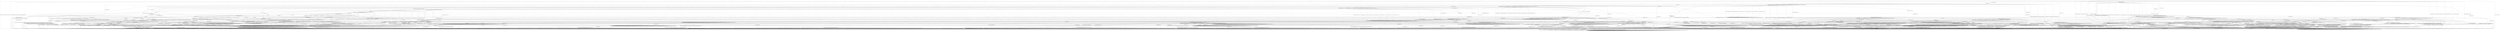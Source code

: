 digraph g {

	s0 [shape="circle" label="s0"];
	s1 [shape="circle" label="s1"];
	s2 [shape="circle" label="s2"];
	s3 [shape="circle" label="s3"];
	s4 [shape="circle" label="s4"];
	s5 [shape="circle" label="s5"];
	s6 [shape="circle" label="s6"];
	s7 [shape="circle" label="s7"];
	s8 [shape="circle" label="s8"];
	s9 [shape="circle" label="s9"];
	s10 [shape="circle" label="s10"];
	s11 [shape="circle" label="s11"];
	s12 [shape="circle" label="s12"];
	s13 [shape="circle" label="s13"];
	s14 [shape="circle" label="s14"];
	s15 [shape="circle" label="s15"];
	s16 [shape="circle" label="s16"];
	s17 [shape="circle" label="s17"];
	s18 [shape="circle" label="s18"];
	s19 [shape="circle" label="s19"];
	s20 [shape="circle" label="s20"];
	s21 [shape="circle" label="s21"];
	s22 [shape="circle" label="s22"];
	s23 [shape="circle" label="s23"];
	s24 [shape="circle" label="s24"];
	s25 [shape="circle" label="s25"];
	s26 [shape="circle" label="s26"];
	s27 [shape="circle" label="s27"];
	s28 [shape="circle" label="s28"];
	s29 [shape="circle" label="s29"];
	s30 [shape="circle" label="s30"];
	s31 [shape="circle" label="s31"];
	s32 [shape="circle" label="s32"];
	s33 [shape="circle" label="s33"];
	s34 [shape="circle" label="s34"];
	s35 [shape="circle" label="s35"];
	s36 [shape="circle" label="s36"];
	s37 [shape="circle" label="s37"];
	s38 [shape="circle" label="s38"];
	s39 [shape="circle" label="s39"];
	s40 [shape="circle" label="s40"];
	s41 [shape="circle" label="s41"];
	s42 [shape="circle" label="s42"];
	s43 [shape="circle" label="s43"];
	s44 [shape="circle" label="s44"];
	s45 [shape="circle" label="s45"];
	s46 [shape="circle" label="s46"];
	s47 [shape="circle" label="s47"];
	s48 [shape="circle" label="s48"];
	s49 [shape="circle" label="s49"];
	s50 [shape="circle" label="s50"];
	s51 [shape="circle" label="s51"];
	s52 [shape="circle" label="s52"];
	s53 [shape="circle" label="s53"];
	s54 [shape="circle" label="s54"];
	s55 [shape="circle" label="s55"];
	s56 [shape="circle" label="s56"];
	s57 [shape="circle" label="s57"];
	s58 [shape="circle" label="s58"];
	s59 [shape="circle" label="s59"];
	s60 [shape="circle" label="s60"];
	s61 [shape="circle" label="s61"];
	s62 [shape="circle" label="s62"];
	s63 [shape="circle" label="s63"];
	s64 [shape="circle" label="s64"];
	s65 [shape="circle" label="s65"];
	s66 [shape="circle" label="s66"];
	s67 [shape="circle" label="s67"];
	s68 [shape="circle" label="s68"];
	s69 [shape="circle" label="s69"];
	s70 [shape="circle" label="s70"];
	s71 [shape="circle" label="s71"];
	s72 [shape="circle" label="s72"];
	s73 [shape="circle" label="s73"];
	s74 [shape="circle" label="s74"];
	s75 [shape="circle" label="s75"];
	s76 [shape="circle" label="s76"];
	s77 [shape="circle" label="s77"];
	s78 [shape="circle" label="s78"];
	s79 [shape="circle" label="s79"];
	s80 [shape="circle" label="s80"];
	s81 [shape="circle" label="s81"];
	s82 [shape="circle" label="s82"];
	s83 [shape="circle" label="s83"];
	s84 [shape="circle" label="s84"];
	s85 [shape="circle" label="s85"];
	s86 [shape="circle" label="s86"];
	s87 [shape="circle" label="s87"];
	s88 [shape="circle" label="s88"];
	s89 [shape="circle" label="s89"];
	s90 [shape="circle" label="s90"];
	s0 -> s2 [label="HELLO_VERIFY_REQUEST / CLIENT_HELLO+"];
	s0 -> s6 [label="ECDH_SERVER_HELLO / CLIENT_HELLO"];
	s0 -> s1 [label="ECDH_SERVER_KEY_EXCHANGE / CLIENT_HELLO"];
	s0 -> s1 [label="RSA_SIGN_CERTIFICATE_REQUEST / CLIENT_HELLO"];
	s0 -> s1 [label="RSA_FIXED_ECDH_CERTIFICATE_REQUEST / CLIENT_HELLO"];
	s0 -> s1 [label="RSA_FIXED_DH_CERTIFICATE_REQUEST / CLIENT_HELLO"];
	s0 -> s1 [label="DSS_SIGN_CERTIFICATE_REQUEST / CLIENT_HELLO"];
	s0 -> s1 [label="DSS_FIXED_DH_CERTIFICATE_REQUEST / CLIENT_HELLO"];
	s0 -> s1 [label="ECDSA_SIGN_CERTIFICATE_REQUEST / CLIENT_HELLO"];
	s0 -> s1 [label="SERVER_HELLO_DONE / CLIENT_HELLO"];
	s0 -> s5 [label="CHANGE_CIPHER_SPEC / CLIENT_HELLO"];
	s0 -> s1 [label="FINISHED / CLIENT_HELLO"];
	s0 -> s3 [label="APPLICATION / CLIENT_HELLO|Alert(FATAL,UNEXPECTED_MESSAGE)"];
	s0 -> s1 [label="CERTIFICATE / CLIENT_HELLO"];
	s0 -> s24 [label="EMPTY_CERTIFICATE / CLIENT_HELLO"];
	s0 -> s3 [label="Alert(WARNING,CLOSE_NOTIFY) / CLIENT_HELLO|Alert(WARNING,CLOSE_NOTIFY)"];
	s0 -> s3 [label="Alert(FATAL,UNEXPECTED_MESSAGE) / CLIENT_HELLO"];
	s1 -> s1 [label="HELLO_VERIFY_REQUEST / TIMEOUT"];
	s1 -> s1 [label="ECDH_SERVER_HELLO / TIMEOUT"];
	s1 -> s1 [label="ECDH_SERVER_KEY_EXCHANGE / TIMEOUT"];
	s1 -> s1 [label="RSA_SIGN_CERTIFICATE_REQUEST / TIMEOUT"];
	s1 -> s1 [label="RSA_FIXED_ECDH_CERTIFICATE_REQUEST / TIMEOUT"];
	s1 -> s1 [label="RSA_FIXED_DH_CERTIFICATE_REQUEST / TIMEOUT"];
	s1 -> s1 [label="DSS_SIGN_CERTIFICATE_REQUEST / TIMEOUT"];
	s1 -> s1 [label="DSS_FIXED_DH_CERTIFICATE_REQUEST / TIMEOUT"];
	s1 -> s1 [label="ECDSA_SIGN_CERTIFICATE_REQUEST / TIMEOUT"];
	s1 -> s1 [label="SERVER_HELLO_DONE / TIMEOUT"];
	s1 -> s5 [label="CHANGE_CIPHER_SPEC / TIMEOUT"];
	s1 -> s1 [label="FINISHED / TIMEOUT"];
	s1 -> s3 [label="APPLICATION / Alert(FATAL,UNEXPECTED_MESSAGE)"];
	s1 -> s1 [label="CERTIFICATE / TIMEOUT"];
	s1 -> s1 [label="EMPTY_CERTIFICATE / TIMEOUT"];
	s1 -> s3 [label="Alert(WARNING,CLOSE_NOTIFY) / Alert(WARNING,CLOSE_NOTIFY)"];
	s1 -> s3 [label="Alert(FATAL,UNEXPECTED_MESSAGE) / TIMEOUT"];
	s2 -> s2 [label="HELLO_VERIFY_REQUEST / CLIENT_HELLO"];
	s2 -> s6 [label="ECDH_SERVER_HELLO / TIMEOUT"];
	s2 -> s1 [label="ECDH_SERVER_KEY_EXCHANGE / TIMEOUT"];
	s2 -> s1 [label="RSA_SIGN_CERTIFICATE_REQUEST / TIMEOUT"];
	s2 -> s1 [label="RSA_FIXED_ECDH_CERTIFICATE_REQUEST / TIMEOUT"];
	s2 -> s1 [label="RSA_FIXED_DH_CERTIFICATE_REQUEST / TIMEOUT"];
	s2 -> s1 [label="DSS_SIGN_CERTIFICATE_REQUEST / TIMEOUT"];
	s2 -> s1 [label="DSS_FIXED_DH_CERTIFICATE_REQUEST / TIMEOUT"];
	s2 -> s1 [label="ECDSA_SIGN_CERTIFICATE_REQUEST / TIMEOUT"];
	s2 -> s1 [label="SERVER_HELLO_DONE / TIMEOUT"];
	s2 -> s5 [label="CHANGE_CIPHER_SPEC / TIMEOUT"];
	s2 -> s1 [label="FINISHED / TIMEOUT"];
	s2 -> s3 [label="APPLICATION / Alert(FATAL,UNEXPECTED_MESSAGE)"];
	s2 -> s1 [label="CERTIFICATE / TIMEOUT"];
	s2 -> s24 [label="EMPTY_CERTIFICATE / TIMEOUT"];
	s2 -> s3 [label="Alert(WARNING,CLOSE_NOTIFY) / Alert(WARNING,CLOSE_NOTIFY)"];
	s2 -> s3 [label="Alert(FATAL,UNEXPECTED_MESSAGE) / TIMEOUT"];
	s3 -> s4 [label="HELLO_VERIFY_REQUEST / TIMEOUT"];
	s3 -> s4 [label="ECDH_SERVER_HELLO / TIMEOUT"];
	s3 -> s4 [label="ECDH_SERVER_KEY_EXCHANGE / TIMEOUT"];
	s3 -> s4 [label="RSA_SIGN_CERTIFICATE_REQUEST / TIMEOUT"];
	s3 -> s4 [label="RSA_FIXED_ECDH_CERTIFICATE_REQUEST / TIMEOUT"];
	s3 -> s4 [label="RSA_FIXED_DH_CERTIFICATE_REQUEST / TIMEOUT"];
	s3 -> s4 [label="DSS_SIGN_CERTIFICATE_REQUEST / TIMEOUT"];
	s3 -> s4 [label="DSS_FIXED_DH_CERTIFICATE_REQUEST / TIMEOUT"];
	s3 -> s4 [label="ECDSA_SIGN_CERTIFICATE_REQUEST / TIMEOUT"];
	s3 -> s4 [label="SERVER_HELLO_DONE / TIMEOUT"];
	s3 -> s4 [label="CHANGE_CIPHER_SPEC / TIMEOUT"];
	s3 -> s4 [label="FINISHED / TIMEOUT"];
	s3 -> s4 [label="APPLICATION / TIMEOUT"];
	s3 -> s4 [label="CERTIFICATE / TIMEOUT"];
	s3 -> s4 [label="EMPTY_CERTIFICATE / TIMEOUT"];
	s3 -> s4 [label="Alert(WARNING,CLOSE_NOTIFY) / TIMEOUT"];
	s3 -> s4 [label="Alert(FATAL,UNEXPECTED_MESSAGE) / TIMEOUT"];
	s4 -> s4 [label="HELLO_VERIFY_REQUEST / SOCKET_CLOSED"];
	s4 -> s4 [label="ECDH_SERVER_HELLO / SOCKET_CLOSED"];
	s4 -> s4 [label="ECDH_SERVER_KEY_EXCHANGE / SOCKET_CLOSED"];
	s4 -> s4 [label="RSA_SIGN_CERTIFICATE_REQUEST / SOCKET_CLOSED"];
	s4 -> s4 [label="RSA_FIXED_ECDH_CERTIFICATE_REQUEST / SOCKET_CLOSED"];
	s4 -> s4 [label="RSA_FIXED_DH_CERTIFICATE_REQUEST / SOCKET_CLOSED"];
	s4 -> s4 [label="DSS_SIGN_CERTIFICATE_REQUEST / SOCKET_CLOSED"];
	s4 -> s4 [label="DSS_FIXED_DH_CERTIFICATE_REQUEST / SOCKET_CLOSED"];
	s4 -> s4 [label="ECDSA_SIGN_CERTIFICATE_REQUEST / SOCKET_CLOSED"];
	s4 -> s4 [label="SERVER_HELLO_DONE / SOCKET_CLOSED"];
	s4 -> s4 [label="CHANGE_CIPHER_SPEC / SOCKET_CLOSED"];
	s4 -> s4 [label="FINISHED / SOCKET_CLOSED"];
	s4 -> s4 [label="APPLICATION / SOCKET_CLOSED"];
	s4 -> s4 [label="CERTIFICATE / SOCKET_CLOSED"];
	s4 -> s4 [label="EMPTY_CERTIFICATE / SOCKET_CLOSED"];
	s4 -> s4 [label="Alert(WARNING,CLOSE_NOTIFY) / SOCKET_CLOSED"];
	s4 -> s4 [label="Alert(FATAL,UNEXPECTED_MESSAGE) / SOCKET_CLOSED"];
	s5 -> s5 [label="HELLO_VERIFY_REQUEST / TIMEOUT"];
	s5 -> s5 [label="ECDH_SERVER_HELLO / TIMEOUT"];
	s5 -> s5 [label="ECDH_SERVER_KEY_EXCHANGE / TIMEOUT"];
	s5 -> s5 [label="RSA_SIGN_CERTIFICATE_REQUEST / TIMEOUT"];
	s5 -> s5 [label="RSA_FIXED_ECDH_CERTIFICATE_REQUEST / TIMEOUT"];
	s5 -> s5 [label="RSA_FIXED_DH_CERTIFICATE_REQUEST / TIMEOUT"];
	s5 -> s5 [label="DSS_SIGN_CERTIFICATE_REQUEST / TIMEOUT"];
	s5 -> s5 [label="DSS_FIXED_DH_CERTIFICATE_REQUEST / TIMEOUT"];
	s5 -> s5 [label="ECDSA_SIGN_CERTIFICATE_REQUEST / TIMEOUT"];
	s5 -> s5 [label="SERVER_HELLO_DONE / TIMEOUT"];
	s5 -> s5 [label="CHANGE_CIPHER_SPEC / TIMEOUT"];
	s5 -> s5 [label="FINISHED / TIMEOUT"];
	s5 -> s5 [label="APPLICATION / TIMEOUT"];
	s5 -> s5 [label="CERTIFICATE / TIMEOUT"];
	s5 -> s5 [label="EMPTY_CERTIFICATE / TIMEOUT"];
	s5 -> s5 [label="Alert(WARNING,CLOSE_NOTIFY) / TIMEOUT"];
	s5 -> s5 [label="Alert(FATAL,UNEXPECTED_MESSAGE) / TIMEOUT"];
	s6 -> s62 [label="HELLO_VERIFY_REQUEST / TIMEOUT"];
	s6 -> s15 [label="ECDH_SERVER_HELLO / TIMEOUT"];
	s6 -> s10 [label="ECDH_SERVER_KEY_EXCHANGE / TIMEOUT"];
	s6 -> s18 [label="RSA_SIGN_CERTIFICATE_REQUEST / TIMEOUT"];
	s6 -> s18 [label="RSA_FIXED_ECDH_CERTIFICATE_REQUEST / TIMEOUT"];
	s6 -> s18 [label="RSA_FIXED_DH_CERTIFICATE_REQUEST / TIMEOUT"];
	s6 -> s18 [label="DSS_SIGN_CERTIFICATE_REQUEST / TIMEOUT"];
	s6 -> s18 [label="DSS_FIXED_DH_CERTIFICATE_REQUEST / TIMEOUT"];
	s6 -> s18 [label="ECDSA_SIGN_CERTIFICATE_REQUEST / TIMEOUT"];
	s6 -> s3 [label="SERVER_HELLO_DONE / Alert(FATAL,INTERNAL_ERROR)"];
	s6 -> s7 [label="CHANGE_CIPHER_SPEC / TIMEOUT"];
	s6 -> s8 [label="FINISHED / TIMEOUT"];
	s6 -> s3 [label="APPLICATION / Alert(FATAL,UNEXPECTED_MESSAGE)"];
	s6 -> s44 [label="CERTIFICATE / TIMEOUT"];
	s6 -> s9 [label="EMPTY_CERTIFICATE / TIMEOUT"];
	s6 -> s3 [label="Alert(WARNING,CLOSE_NOTIFY) / Alert(WARNING,CLOSE_NOTIFY)"];
	s6 -> s3 [label="Alert(FATAL,UNEXPECTED_MESSAGE) / TIMEOUT"];
	s7 -> s3 [label="HELLO_VERIFY_REQUEST / Alert(FATAL,UNEXPECTED_MESSAGE)"];
	s7 -> s3 [label="ECDH_SERVER_HELLO / Alert(FATAL,UNEXPECTED_MESSAGE)"];
	s7 -> s3 [label="ECDH_SERVER_KEY_EXCHANGE / Alert(FATAL,UNEXPECTED_MESSAGE)"];
	s7 -> s3 [label="RSA_SIGN_CERTIFICATE_REQUEST / Alert(FATAL,UNEXPECTED_MESSAGE)"];
	s7 -> s3 [label="RSA_FIXED_ECDH_CERTIFICATE_REQUEST / Alert(FATAL,UNEXPECTED_MESSAGE)"];
	s7 -> s3 [label="RSA_FIXED_DH_CERTIFICATE_REQUEST / Alert(FATAL,UNEXPECTED_MESSAGE)"];
	s7 -> s3 [label="DSS_SIGN_CERTIFICATE_REQUEST / Alert(FATAL,UNEXPECTED_MESSAGE)"];
	s7 -> s3 [label="DSS_FIXED_DH_CERTIFICATE_REQUEST / Alert(FATAL,UNEXPECTED_MESSAGE)"];
	s7 -> s3 [label="ECDSA_SIGN_CERTIFICATE_REQUEST / Alert(FATAL,UNEXPECTED_MESSAGE)"];
	s7 -> s3 [label="SERVER_HELLO_DONE / Alert(FATAL,UNEXPECTED_MESSAGE)"];
	s7 -> s5 [label="CHANGE_CIPHER_SPEC / TIMEOUT"];
	s7 -> s3 [label="FINISHED / Alert(FATAL,UNEXPECTED_MESSAGE)"];
	s7 -> s7 [label="APPLICATION / TIMEOUT"];
	s7 -> s3 [label="CERTIFICATE / Alert(FATAL,UNEXPECTED_MESSAGE)"];
	s7 -> s3 [label="EMPTY_CERTIFICATE / Alert(FATAL,UNEXPECTED_MESSAGE)"];
	s7 -> s7 [label="Alert(WARNING,CLOSE_NOTIFY) / TIMEOUT"];
	s7 -> s7 [label="Alert(FATAL,UNEXPECTED_MESSAGE) / TIMEOUT"];
	s8 -> s82 [label="HELLO_VERIFY_REQUEST / TIMEOUT"];
	s8 -> s20 [label="ECDH_SERVER_HELLO / TIMEOUT"];
	s8 -> s8 [label="ECDH_SERVER_KEY_EXCHANGE / TIMEOUT"];
	s8 -> s42 [label="RSA_SIGN_CERTIFICATE_REQUEST / TIMEOUT"];
	s8 -> s42 [label="RSA_FIXED_ECDH_CERTIFICATE_REQUEST / TIMEOUT"];
	s8 -> s42 [label="RSA_FIXED_DH_CERTIFICATE_REQUEST / TIMEOUT"];
	s8 -> s42 [label="DSS_SIGN_CERTIFICATE_REQUEST / TIMEOUT"];
	s8 -> s42 [label="DSS_FIXED_DH_CERTIFICATE_REQUEST / TIMEOUT"];
	s8 -> s42 [label="ECDSA_SIGN_CERTIFICATE_REQUEST / TIMEOUT"];
	s8 -> s3 [label="SERVER_HELLO_DONE / Alert(FATAL,UNEXPECTED_MESSAGE)"];
	s8 -> s7 [label="CHANGE_CIPHER_SPEC / TIMEOUT"];
	s8 -> s20 [label="FINISHED / TIMEOUT"];
	s8 -> s3 [label="APPLICATION / Alert(FATAL,UNEXPECTED_MESSAGE)"];
	s8 -> s65 [label="CERTIFICATE / TIMEOUT"];
	s8 -> s65 [label="EMPTY_CERTIFICATE / TIMEOUT"];
	s8 -> s3 [label="Alert(WARNING,CLOSE_NOTIFY) / Alert(WARNING,CLOSE_NOTIFY)"];
	s8 -> s3 [label="Alert(FATAL,UNEXPECTED_MESSAGE) / TIMEOUT"];
	s9 -> s9 [label="HELLO_VERIFY_REQUEST / TIMEOUT"];
	s9 -> s13 [label="ECDH_SERVER_HELLO / TIMEOUT"];
	s9 -> s9 [label="ECDH_SERVER_KEY_EXCHANGE / TIMEOUT"];
	s9 -> s29 [label="RSA_SIGN_CERTIFICATE_REQUEST / TIMEOUT"];
	s9 -> s29 [label="RSA_FIXED_ECDH_CERTIFICATE_REQUEST / TIMEOUT"];
	s9 -> s29 [label="RSA_FIXED_DH_CERTIFICATE_REQUEST / TIMEOUT"];
	s9 -> s29 [label="DSS_SIGN_CERTIFICATE_REQUEST / TIMEOUT"];
	s9 -> s29 [label="DSS_FIXED_DH_CERTIFICATE_REQUEST / TIMEOUT"];
	s9 -> s29 [label="ECDSA_SIGN_CERTIFICATE_REQUEST / TIMEOUT"];
	s9 -> s3 [label="SERVER_HELLO_DONE / Alert(FATAL,BAD_CERTIFICATE)"];
	s9 -> s12 [label="CHANGE_CIPHER_SPEC / TIMEOUT"];
	s9 -> s9 [label="FINISHED / TIMEOUT"];
	s9 -> s3 [label="APPLICATION / Alert(FATAL,UNEXPECTED_MESSAGE)"];
	s9 -> s13 [label="CERTIFICATE / TIMEOUT"];
	s9 -> s13 [label="EMPTY_CERTIFICATE / TIMEOUT"];
	s9 -> s3 [label="Alert(WARNING,CLOSE_NOTIFY) / Alert(WARNING,CLOSE_NOTIFY)"];
	s9 -> s3 [label="Alert(FATAL,UNEXPECTED_MESSAGE) / TIMEOUT"];
	s10 -> s10 [label="HELLO_VERIFY_REQUEST / TIMEOUT"];
	s10 -> s14 [label="ECDH_SERVER_HELLO / TIMEOUT"];
	s10 -> s14 [label="ECDH_SERVER_KEY_EXCHANGE / TIMEOUT"];
	s10 -> s23 [label="RSA_SIGN_CERTIFICATE_REQUEST / TIMEOUT"];
	s10 -> s23 [label="RSA_FIXED_ECDH_CERTIFICATE_REQUEST / TIMEOUT"];
	s10 -> s23 [label="RSA_FIXED_DH_CERTIFICATE_REQUEST / TIMEOUT"];
	s10 -> s23 [label="DSS_SIGN_CERTIFICATE_REQUEST / TIMEOUT"];
	s10 -> s23 [label="DSS_FIXED_DH_CERTIFICATE_REQUEST / TIMEOUT"];
	s10 -> s23 [label="ECDSA_SIGN_CERTIFICATE_REQUEST / TIMEOUT"];
	s10 -> s3 [label="SERVER_HELLO_DONE / Alert(FATAL,HANDSHAKE_FAILURE)"];
	s10 -> s11 [label="CHANGE_CIPHER_SPEC / TIMEOUT"];
	s10 -> s85 [label="FINISHED / TIMEOUT"];
	s10 -> s3 [label="APPLICATION / Alert(FATAL,UNEXPECTED_MESSAGE)"];
	s10 -> s10 [label="CERTIFICATE / TIMEOUT"];
	s10 -> s10 [label="EMPTY_CERTIFICATE / TIMEOUT"];
	s10 -> s3 [label="Alert(WARNING,CLOSE_NOTIFY) / Alert(WARNING,CLOSE_NOTIFY)"];
	s10 -> s3 [label="Alert(FATAL,UNEXPECTED_MESSAGE) / TIMEOUT"];
	s11 -> s3 [label="HELLO_VERIFY_REQUEST / Alert(FATAL,HANDSHAKE_FAILURE)"];
	s11 -> s3 [label="ECDH_SERVER_HELLO / Alert(FATAL,HANDSHAKE_FAILURE)"];
	s11 -> s3 [label="ECDH_SERVER_KEY_EXCHANGE / Alert(FATAL,HANDSHAKE_FAILURE)"];
	s11 -> s3 [label="RSA_SIGN_CERTIFICATE_REQUEST / Alert(FATAL,HANDSHAKE_FAILURE)"];
	s11 -> s3 [label="RSA_FIXED_ECDH_CERTIFICATE_REQUEST / Alert(FATAL,HANDSHAKE_FAILURE)"];
	s11 -> s3 [label="RSA_FIXED_DH_CERTIFICATE_REQUEST / Alert(FATAL,HANDSHAKE_FAILURE)"];
	s11 -> s3 [label="DSS_SIGN_CERTIFICATE_REQUEST / Alert(FATAL,HANDSHAKE_FAILURE)"];
	s11 -> s3 [label="DSS_FIXED_DH_CERTIFICATE_REQUEST / Alert(FATAL,HANDSHAKE_FAILURE)"];
	s11 -> s3 [label="ECDSA_SIGN_CERTIFICATE_REQUEST / Alert(FATAL,HANDSHAKE_FAILURE)"];
	s11 -> s3 [label="SERVER_HELLO_DONE / Alert(FATAL,HANDSHAKE_FAILURE)"];
	s11 -> s5 [label="CHANGE_CIPHER_SPEC / TIMEOUT"];
	s11 -> s3 [label="FINISHED / Alert(FATAL,HANDSHAKE_FAILURE)"];
	s11 -> s11 [label="APPLICATION / TIMEOUT"];
	s11 -> s3 [label="CERTIFICATE / Alert(FATAL,HANDSHAKE_FAILURE)"];
	s11 -> s3 [label="EMPTY_CERTIFICATE / Alert(FATAL,HANDSHAKE_FAILURE)"];
	s11 -> s11 [label="Alert(WARNING,CLOSE_NOTIFY) / TIMEOUT"];
	s11 -> s11 [label="Alert(FATAL,UNEXPECTED_MESSAGE) / TIMEOUT"];
	s12 -> s3 [label="HELLO_VERIFY_REQUEST / Alert(FATAL,BAD_CERTIFICATE)"];
	s12 -> s3 [label="ECDH_SERVER_HELLO / Alert(FATAL,BAD_CERTIFICATE)"];
	s12 -> s3 [label="ECDH_SERVER_KEY_EXCHANGE / Alert(FATAL,BAD_CERTIFICATE)"];
	s12 -> s3 [label="RSA_SIGN_CERTIFICATE_REQUEST / Alert(FATAL,BAD_CERTIFICATE)"];
	s12 -> s3 [label="RSA_FIXED_ECDH_CERTIFICATE_REQUEST / Alert(FATAL,BAD_CERTIFICATE)"];
	s12 -> s3 [label="RSA_FIXED_DH_CERTIFICATE_REQUEST / Alert(FATAL,BAD_CERTIFICATE)"];
	s12 -> s3 [label="DSS_SIGN_CERTIFICATE_REQUEST / Alert(FATAL,BAD_CERTIFICATE)"];
	s12 -> s3 [label="DSS_FIXED_DH_CERTIFICATE_REQUEST / Alert(FATAL,BAD_CERTIFICATE)"];
	s12 -> s3 [label="ECDSA_SIGN_CERTIFICATE_REQUEST / Alert(FATAL,BAD_CERTIFICATE)"];
	s12 -> s3 [label="SERVER_HELLO_DONE / Alert(FATAL,BAD_CERTIFICATE)"];
	s12 -> s5 [label="CHANGE_CIPHER_SPEC / TIMEOUT"];
	s12 -> s3 [label="FINISHED / Alert(FATAL,BAD_CERTIFICATE)"];
	s12 -> s12 [label="APPLICATION / TIMEOUT"];
	s12 -> s3 [label="CERTIFICATE / Alert(FATAL,BAD_CERTIFICATE)"];
	s12 -> s3 [label="EMPTY_CERTIFICATE / Alert(FATAL,BAD_CERTIFICATE)"];
	s12 -> s12 [label="Alert(WARNING,CLOSE_NOTIFY) / TIMEOUT"];
	s12 -> s12 [label="Alert(FATAL,UNEXPECTED_MESSAGE) / TIMEOUT"];
	s13 -> s13 [label="HELLO_VERIFY_REQUEST / TIMEOUT"];
	s13 -> s13 [label="ECDH_SERVER_HELLO / TIMEOUT"];
	s13 -> s13 [label="ECDH_SERVER_KEY_EXCHANGE / TIMEOUT"];
	s13 -> s13 [label="RSA_SIGN_CERTIFICATE_REQUEST / TIMEOUT"];
	s13 -> s13 [label="RSA_FIXED_ECDH_CERTIFICATE_REQUEST / TIMEOUT"];
	s13 -> s13 [label="RSA_FIXED_DH_CERTIFICATE_REQUEST / TIMEOUT"];
	s13 -> s13 [label="DSS_SIGN_CERTIFICATE_REQUEST / TIMEOUT"];
	s13 -> s13 [label="DSS_FIXED_DH_CERTIFICATE_REQUEST / TIMEOUT"];
	s13 -> s13 [label="ECDSA_SIGN_CERTIFICATE_REQUEST / TIMEOUT"];
	s13 -> s13 [label="SERVER_HELLO_DONE / TIMEOUT"];
	s13 -> s12 [label="CHANGE_CIPHER_SPEC / TIMEOUT"];
	s13 -> s13 [label="FINISHED / TIMEOUT"];
	s13 -> s3 [label="APPLICATION / Alert(FATAL,UNEXPECTED_MESSAGE)"];
	s13 -> s13 [label="CERTIFICATE / TIMEOUT"];
	s13 -> s13 [label="EMPTY_CERTIFICATE / TIMEOUT"];
	s13 -> s3 [label="Alert(WARNING,CLOSE_NOTIFY) / Alert(WARNING,CLOSE_NOTIFY)"];
	s13 -> s3 [label="Alert(FATAL,UNEXPECTED_MESSAGE) / TIMEOUT"];
	s14 -> s14 [label="HELLO_VERIFY_REQUEST / TIMEOUT"];
	s14 -> s14 [label="ECDH_SERVER_HELLO / TIMEOUT"];
	s14 -> s14 [label="ECDH_SERVER_KEY_EXCHANGE / TIMEOUT"];
	s14 -> s14 [label="RSA_SIGN_CERTIFICATE_REQUEST / TIMEOUT"];
	s14 -> s14 [label="RSA_FIXED_ECDH_CERTIFICATE_REQUEST / TIMEOUT"];
	s14 -> s14 [label="RSA_FIXED_DH_CERTIFICATE_REQUEST / TIMEOUT"];
	s14 -> s14 [label="DSS_SIGN_CERTIFICATE_REQUEST / TIMEOUT"];
	s14 -> s14 [label="DSS_FIXED_DH_CERTIFICATE_REQUEST / TIMEOUT"];
	s14 -> s14 [label="ECDSA_SIGN_CERTIFICATE_REQUEST / TIMEOUT"];
	s14 -> s14 [label="SERVER_HELLO_DONE / TIMEOUT"];
	s14 -> s11 [label="CHANGE_CIPHER_SPEC / TIMEOUT"];
	s14 -> s14 [label="FINISHED / TIMEOUT"];
	s14 -> s3 [label="APPLICATION / Alert(FATAL,UNEXPECTED_MESSAGE)"];
	s14 -> s14 [label="CERTIFICATE / TIMEOUT"];
	s14 -> s14 [label="EMPTY_CERTIFICATE / TIMEOUT"];
	s14 -> s3 [label="Alert(WARNING,CLOSE_NOTIFY) / Alert(WARNING,CLOSE_NOTIFY)"];
	s14 -> s3 [label="Alert(FATAL,UNEXPECTED_MESSAGE) / TIMEOUT"];
	s15 -> s20 [label="HELLO_VERIFY_REQUEST / TIMEOUT"];
	s15 -> s15 [label="ECDH_SERVER_HELLO / TIMEOUT"];
	s15 -> s14 [label="ECDH_SERVER_KEY_EXCHANGE / TIMEOUT"];
	s15 -> s39 [label="RSA_SIGN_CERTIFICATE_REQUEST / TIMEOUT"];
	s15 -> s39 [label="RSA_FIXED_ECDH_CERTIFICATE_REQUEST / TIMEOUT"];
	s15 -> s39 [label="RSA_FIXED_DH_CERTIFICATE_REQUEST / TIMEOUT"];
	s15 -> s39 [label="DSS_SIGN_CERTIFICATE_REQUEST / TIMEOUT"];
	s15 -> s39 [label="DSS_FIXED_DH_CERTIFICATE_REQUEST / TIMEOUT"];
	s15 -> s39 [label="ECDSA_SIGN_CERTIFICATE_REQUEST / TIMEOUT"];
	s15 -> s16 [label="SERVER_HELLO_DONE / TIMEOUT"];
	s15 -> s7 [label="CHANGE_CIPHER_SPEC / TIMEOUT"];
	s15 -> s20 [label="FINISHED / TIMEOUT"];
	s15 -> s3 [label="APPLICATION / Alert(FATAL,UNEXPECTED_MESSAGE)"];
	s15 -> s60 [label="CERTIFICATE / TIMEOUT"];
	s15 -> s13 [label="EMPTY_CERTIFICATE / TIMEOUT"];
	s15 -> s3 [label="Alert(WARNING,CLOSE_NOTIFY) / Alert(WARNING,CLOSE_NOTIFY)"];
	s15 -> s3 [label="Alert(FATAL,UNEXPECTED_MESSAGE) / TIMEOUT"];
	s16 -> s16 [label="HELLO_VERIFY_REQUEST / TIMEOUT"];
	s16 -> s16 [label="ECDH_SERVER_HELLO / TIMEOUT"];
	s16 -> s16 [label="ECDH_SERVER_KEY_EXCHANGE / TIMEOUT"];
	s16 -> s16 [label="RSA_SIGN_CERTIFICATE_REQUEST / TIMEOUT"];
	s16 -> s16 [label="RSA_FIXED_ECDH_CERTIFICATE_REQUEST / TIMEOUT"];
	s16 -> s16 [label="RSA_FIXED_DH_CERTIFICATE_REQUEST / TIMEOUT"];
	s16 -> s16 [label="DSS_SIGN_CERTIFICATE_REQUEST / TIMEOUT"];
	s16 -> s16 [label="DSS_FIXED_DH_CERTIFICATE_REQUEST / TIMEOUT"];
	s16 -> s16 [label="ECDSA_SIGN_CERTIFICATE_REQUEST / TIMEOUT"];
	s16 -> s16 [label="SERVER_HELLO_DONE / TIMEOUT"];
	s16 -> s17 [label="CHANGE_CIPHER_SPEC / TIMEOUT"];
	s16 -> s16 [label="FINISHED / TIMEOUT"];
	s16 -> s3 [label="APPLICATION / Alert(FATAL,UNEXPECTED_MESSAGE)"];
	s16 -> s16 [label="CERTIFICATE / TIMEOUT"];
	s16 -> s16 [label="EMPTY_CERTIFICATE / TIMEOUT"];
	s16 -> s3 [label="Alert(WARNING,CLOSE_NOTIFY) / Alert(WARNING,CLOSE_NOTIFY)"];
	s16 -> s3 [label="Alert(FATAL,UNEXPECTED_MESSAGE) / TIMEOUT"];
	s17 -> s3 [label="HELLO_VERIFY_REQUEST / Alert(FATAL,INTERNAL_ERROR)"];
	s17 -> s3 [label="ECDH_SERVER_HELLO / Alert(FATAL,INTERNAL_ERROR)"];
	s17 -> s3 [label="ECDH_SERVER_KEY_EXCHANGE / Alert(FATAL,INTERNAL_ERROR)"];
	s17 -> s3 [label="RSA_SIGN_CERTIFICATE_REQUEST / Alert(FATAL,INTERNAL_ERROR)"];
	s17 -> s3 [label="RSA_FIXED_ECDH_CERTIFICATE_REQUEST / Alert(FATAL,INTERNAL_ERROR)"];
	s17 -> s3 [label="RSA_FIXED_DH_CERTIFICATE_REQUEST / Alert(FATAL,INTERNAL_ERROR)"];
	s17 -> s3 [label="DSS_SIGN_CERTIFICATE_REQUEST / Alert(FATAL,INTERNAL_ERROR)"];
	s17 -> s3 [label="DSS_FIXED_DH_CERTIFICATE_REQUEST / Alert(FATAL,INTERNAL_ERROR)"];
	s17 -> s3 [label="ECDSA_SIGN_CERTIFICATE_REQUEST / Alert(FATAL,INTERNAL_ERROR)"];
	s17 -> s3 [label="SERVER_HELLO_DONE / Alert(FATAL,INTERNAL_ERROR)"];
	s17 -> s5 [label="CHANGE_CIPHER_SPEC / TIMEOUT"];
	s17 -> s3 [label="FINISHED / Alert(FATAL,INTERNAL_ERROR)"];
	s17 -> s17 [label="APPLICATION / TIMEOUT"];
	s17 -> s3 [label="CERTIFICATE / Alert(FATAL,INTERNAL_ERROR)"];
	s17 -> s3 [label="EMPTY_CERTIFICATE / Alert(FATAL,INTERNAL_ERROR)"];
	s17 -> s17 [label="Alert(WARNING,CLOSE_NOTIFY) / TIMEOUT"];
	s17 -> s17 [label="Alert(FATAL,UNEXPECTED_MESSAGE) / TIMEOUT"];
	s18 -> s63 [label="HELLO_VERIFY_REQUEST / TIMEOUT"];
	s18 -> s39 [label="ECDH_SERVER_HELLO / TIMEOUT"];
	s18 -> s23 [label="ECDH_SERVER_KEY_EXCHANGE / TIMEOUT"];
	s18 -> s19 [label="RSA_SIGN_CERTIFICATE_REQUEST / TIMEOUT"];
	s18 -> s19 [label="RSA_FIXED_ECDH_CERTIFICATE_REQUEST / TIMEOUT"];
	s18 -> s19 [label="RSA_FIXED_DH_CERTIFICATE_REQUEST / TIMEOUT"];
	s18 -> s19 [label="DSS_SIGN_CERTIFICATE_REQUEST / TIMEOUT"];
	s18 -> s19 [label="DSS_FIXED_DH_CERTIFICATE_REQUEST / TIMEOUT"];
	s18 -> s19 [label="ECDSA_SIGN_CERTIFICATE_REQUEST / TIMEOUT"];
	s18 -> s3 [label="SERVER_HELLO_DONE / TIMEOUT"];
	s18 -> s7 [label="CHANGE_CIPHER_SPEC / TIMEOUT"];
	s18 -> s42 [label="FINISHED / TIMEOUT"];
	s18 -> s3 [label="APPLICATION / Alert(FATAL,UNEXPECTED_MESSAGE)"];
	s18 -> s55 [label="CERTIFICATE / TIMEOUT"];
	s18 -> s29 [label="EMPTY_CERTIFICATE / TIMEOUT"];
	s18 -> s3 [label="Alert(WARNING,CLOSE_NOTIFY) / Alert(WARNING,CLOSE_NOTIFY)"];
	s18 -> s3 [label="Alert(FATAL,UNEXPECTED_MESSAGE) / TIMEOUT"];
	s19 -> s20 [label="HELLO_VERIFY_REQUEST / TIMEOUT"];
	s19 -> s39 [label="ECDH_SERVER_HELLO / TIMEOUT"];
	s19 -> s14 [label="ECDH_SERVER_KEY_EXCHANGE / TIMEOUT"];
	s19 -> s19 [label="RSA_SIGN_CERTIFICATE_REQUEST / TIMEOUT"];
	s19 -> s19 [label="RSA_FIXED_ECDH_CERTIFICATE_REQUEST / TIMEOUT"];
	s19 -> s19 [label="RSA_FIXED_DH_CERTIFICATE_REQUEST / TIMEOUT"];
	s19 -> s19 [label="DSS_SIGN_CERTIFICATE_REQUEST / TIMEOUT"];
	s19 -> s19 [label="DSS_FIXED_DH_CERTIFICATE_REQUEST / TIMEOUT"];
	s19 -> s19 [label="ECDSA_SIGN_CERTIFICATE_REQUEST / TIMEOUT"];
	s19 -> s21 [label="SERVER_HELLO_DONE / TIMEOUT"];
	s19 -> s7 [label="CHANGE_CIPHER_SPEC / TIMEOUT"];
	s19 -> s20 [label="FINISHED / TIMEOUT"];
	s19 -> s3 [label="APPLICATION / Alert(FATAL,UNEXPECTED_MESSAGE)"];
	s19 -> s30 [label="CERTIFICATE / TIMEOUT"];
	s19 -> s13 [label="EMPTY_CERTIFICATE / TIMEOUT"];
	s19 -> s3 [label="Alert(WARNING,CLOSE_NOTIFY) / Alert(WARNING,CLOSE_NOTIFY)"];
	s19 -> s3 [label="Alert(FATAL,UNEXPECTED_MESSAGE) / TIMEOUT"];
	s20 -> s20 [label="HELLO_VERIFY_REQUEST / TIMEOUT"];
	s20 -> s20 [label="ECDH_SERVER_HELLO / TIMEOUT"];
	s20 -> s20 [label="ECDH_SERVER_KEY_EXCHANGE / TIMEOUT"];
	s20 -> s20 [label="RSA_SIGN_CERTIFICATE_REQUEST / TIMEOUT"];
	s20 -> s20 [label="RSA_FIXED_ECDH_CERTIFICATE_REQUEST / TIMEOUT"];
	s20 -> s20 [label="RSA_FIXED_DH_CERTIFICATE_REQUEST / TIMEOUT"];
	s20 -> s20 [label="DSS_SIGN_CERTIFICATE_REQUEST / TIMEOUT"];
	s20 -> s20 [label="DSS_FIXED_DH_CERTIFICATE_REQUEST / TIMEOUT"];
	s20 -> s20 [label="ECDSA_SIGN_CERTIFICATE_REQUEST / TIMEOUT"];
	s20 -> s20 [label="SERVER_HELLO_DONE / TIMEOUT"];
	s20 -> s7 [label="CHANGE_CIPHER_SPEC / TIMEOUT"];
	s20 -> s20 [label="FINISHED / TIMEOUT"];
	s20 -> s3 [label="APPLICATION / Alert(FATAL,UNEXPECTED_MESSAGE)"];
	s20 -> s20 [label="CERTIFICATE / TIMEOUT"];
	s20 -> s20 [label="EMPTY_CERTIFICATE / TIMEOUT"];
	s20 -> s3 [label="Alert(WARNING,CLOSE_NOTIFY) / Alert(WARNING,CLOSE_NOTIFY)"];
	s20 -> s3 [label="Alert(FATAL,UNEXPECTED_MESSAGE) / TIMEOUT"];
	s21 -> s21 [label="HELLO_VERIFY_REQUEST / TIMEOUT"];
	s21 -> s21 [label="ECDH_SERVER_HELLO / TIMEOUT"];
	s21 -> s21 [label="ECDH_SERVER_KEY_EXCHANGE / TIMEOUT"];
	s21 -> s21 [label="RSA_SIGN_CERTIFICATE_REQUEST / TIMEOUT"];
	s21 -> s21 [label="RSA_FIXED_ECDH_CERTIFICATE_REQUEST / TIMEOUT"];
	s21 -> s21 [label="RSA_FIXED_DH_CERTIFICATE_REQUEST / TIMEOUT"];
	s21 -> s21 [label="DSS_SIGN_CERTIFICATE_REQUEST / TIMEOUT"];
	s21 -> s21 [label="DSS_FIXED_DH_CERTIFICATE_REQUEST / TIMEOUT"];
	s21 -> s21 [label="ECDSA_SIGN_CERTIFICATE_REQUEST / TIMEOUT"];
	s21 -> s21 [label="SERVER_HELLO_DONE / TIMEOUT"];
	s21 -> s22 [label="CHANGE_CIPHER_SPEC / TIMEOUT"];
	s21 -> s21 [label="FINISHED / TIMEOUT"];
	s21 -> s3 [label="APPLICATION / Alert(FATAL,UNEXPECTED_MESSAGE)"];
	s21 -> s21 [label="CERTIFICATE / TIMEOUT"];
	s21 -> s21 [label="EMPTY_CERTIFICATE / TIMEOUT"];
	s21 -> s3 [label="Alert(WARNING,CLOSE_NOTIFY) / Alert(WARNING,CLOSE_NOTIFY)"];
	s21 -> s3 [label="Alert(FATAL,UNEXPECTED_MESSAGE) / TIMEOUT"];
	s22 -> s3 [label="HELLO_VERIFY_REQUEST / TIMEOUT"];
	s22 -> s3 [label="ECDH_SERVER_HELLO / TIMEOUT"];
	s22 -> s3 [label="ECDH_SERVER_KEY_EXCHANGE / TIMEOUT"];
	s22 -> s3 [label="RSA_SIGN_CERTIFICATE_REQUEST / TIMEOUT"];
	s22 -> s3 [label="RSA_FIXED_ECDH_CERTIFICATE_REQUEST / TIMEOUT"];
	s22 -> s3 [label="RSA_FIXED_DH_CERTIFICATE_REQUEST / TIMEOUT"];
	s22 -> s3 [label="DSS_SIGN_CERTIFICATE_REQUEST / TIMEOUT"];
	s22 -> s3 [label="DSS_FIXED_DH_CERTIFICATE_REQUEST / TIMEOUT"];
	s22 -> s3 [label="ECDSA_SIGN_CERTIFICATE_REQUEST / TIMEOUT"];
	s22 -> s3 [label="SERVER_HELLO_DONE / TIMEOUT"];
	s22 -> s5 [label="CHANGE_CIPHER_SPEC / TIMEOUT"];
	s22 -> s3 [label="FINISHED / TIMEOUT"];
	s22 -> s22 [label="APPLICATION / TIMEOUT"];
	s22 -> s3 [label="CERTIFICATE / TIMEOUT"];
	s22 -> s3 [label="EMPTY_CERTIFICATE / TIMEOUT"];
	s22 -> s22 [label="Alert(WARNING,CLOSE_NOTIFY) / TIMEOUT"];
	s22 -> s22 [label="Alert(FATAL,UNEXPECTED_MESSAGE) / TIMEOUT"];
	s23 -> s73 [label="HELLO_VERIFY_REQUEST / TIMEOUT"];
	s23 -> s14 [label="ECDH_SERVER_HELLO / TIMEOUT"];
	s23 -> s14 [label="ECDH_SERVER_KEY_EXCHANGE / TIMEOUT"];
	s23 -> s14 [label="RSA_SIGN_CERTIFICATE_REQUEST / TIMEOUT"];
	s23 -> s14 [label="RSA_FIXED_ECDH_CERTIFICATE_REQUEST / TIMEOUT"];
	s23 -> s14 [label="RSA_FIXED_DH_CERTIFICATE_REQUEST / TIMEOUT"];
	s23 -> s14 [label="DSS_SIGN_CERTIFICATE_REQUEST / TIMEOUT"];
	s23 -> s14 [label="DSS_FIXED_DH_CERTIFICATE_REQUEST / TIMEOUT"];
	s23 -> s14 [label="ECDSA_SIGN_CERTIFICATE_REQUEST / TIMEOUT"];
	s23 -> s3 [label="SERVER_HELLO_DONE / Alert(FATAL,HANDSHAKE_FAILURE)"];
	s23 -> s11 [label="CHANGE_CIPHER_SPEC / TIMEOUT"];
	s23 -> s86 [label="FINISHED / TIMEOUT"];
	s23 -> s3 [label="APPLICATION / Alert(FATAL,UNEXPECTED_MESSAGE)"];
	s23 -> s57 [label="CERTIFICATE / TIMEOUT"];
	s23 -> s57 [label="EMPTY_CERTIFICATE / TIMEOUT"];
	s23 -> s3 [label="Alert(WARNING,CLOSE_NOTIFY) / Alert(WARNING,CLOSE_NOTIFY)"];
	s23 -> s3 [label="Alert(FATAL,UNEXPECTED_MESSAGE) / TIMEOUT"];
	s24 -> s24 [label="HELLO_VERIFY_REQUEST / TIMEOUT"];
	s24 -> s78 [label="ECDH_SERVER_HELLO / TIMEOUT"];
	s24 -> s24 [label="ECDH_SERVER_KEY_EXCHANGE / TIMEOUT"];
	s24 -> s27 [label="RSA_SIGN_CERTIFICATE_REQUEST / TIMEOUT"];
	s24 -> s27 [label="RSA_FIXED_ECDH_CERTIFICATE_REQUEST / TIMEOUT"];
	s24 -> s27 [label="RSA_FIXED_DH_CERTIFICATE_REQUEST / TIMEOUT"];
	s24 -> s27 [label="DSS_SIGN_CERTIFICATE_REQUEST / TIMEOUT"];
	s24 -> s27 [label="DSS_FIXED_DH_CERTIFICATE_REQUEST / TIMEOUT"];
	s24 -> s27 [label="ECDSA_SIGN_CERTIFICATE_REQUEST / TIMEOUT"];
	s24 -> s25 [label="SERVER_HELLO_DONE / TIMEOUT"];
	s24 -> s7 [label="CHANGE_CIPHER_SPEC / TIMEOUT"];
	s24 -> s24 [label="FINISHED / TIMEOUT"];
	s24 -> s3 [label="APPLICATION / Alert(FATAL,UNEXPECTED_MESSAGE)"];
	s24 -> s1 [label="CERTIFICATE / TIMEOUT"];
	s24 -> s1 [label="EMPTY_CERTIFICATE / TIMEOUT"];
	s24 -> s3 [label="Alert(WARNING,CLOSE_NOTIFY) / Alert(WARNING,CLOSE_NOTIFY)"];
	s24 -> s3 [label="Alert(FATAL,UNEXPECTED_MESSAGE) / TIMEOUT"];
	s25 -> s25 [label="HELLO_VERIFY_REQUEST / TIMEOUT"];
	s25 -> s79 [label="ECDH_SERVER_HELLO / TIMEOUT"];
	s25 -> s26 [label="ECDH_SERVER_KEY_EXCHANGE / TIMEOUT"];
	s25 -> s28 [label="RSA_SIGN_CERTIFICATE_REQUEST / TIMEOUT"];
	s25 -> s28 [label="RSA_FIXED_ECDH_CERTIFICATE_REQUEST / TIMEOUT"];
	s25 -> s28 [label="RSA_FIXED_DH_CERTIFICATE_REQUEST / TIMEOUT"];
	s25 -> s28 [label="DSS_SIGN_CERTIFICATE_REQUEST / TIMEOUT"];
	s25 -> s28 [label="DSS_FIXED_DH_CERTIFICATE_REQUEST / TIMEOUT"];
	s25 -> s28 [label="ECDSA_SIGN_CERTIFICATE_REQUEST / TIMEOUT"];
	s25 -> s1 [label="SERVER_HELLO_DONE / TIMEOUT"];
	s25 -> s7 [label="CHANGE_CIPHER_SPEC / TIMEOUT"];
	s25 -> s40 [label="FINISHED / TIMEOUT"];
	s25 -> s3 [label="APPLICATION / Alert(FATAL,UNEXPECTED_MESSAGE)"];
	s25 -> s1 [label="CERTIFICATE / TIMEOUT"];
	s25 -> s1 [label="EMPTY_CERTIFICATE / TIMEOUT"];
	s25 -> s3 [label="Alert(WARNING,CLOSE_NOTIFY) / Alert(WARNING,CLOSE_NOTIFY)"];
	s25 -> s3 [label="Alert(FATAL,UNEXPECTED_MESSAGE) / TIMEOUT"];
	s26 -> s43 [label="HELLO_VERIFY_REQUEST / TIMEOUT"];
	s26 -> s77 [label="ECDH_SERVER_HELLO / TIMEOUT"];
	s26 -> s1 [label="ECDH_SERVER_KEY_EXCHANGE / TIMEOUT"];
	s26 -> s58 [label="RSA_SIGN_CERTIFICATE_REQUEST / TIMEOUT"];
	s26 -> s58 [label="RSA_FIXED_ECDH_CERTIFICATE_REQUEST / TIMEOUT"];
	s26 -> s58 [label="RSA_FIXED_DH_CERTIFICATE_REQUEST / TIMEOUT"];
	s26 -> s58 [label="DSS_SIGN_CERTIFICATE_REQUEST / TIMEOUT"];
	s26 -> s58 [label="DSS_FIXED_DH_CERTIFICATE_REQUEST / TIMEOUT"];
	s26 -> s58 [label="ECDSA_SIGN_CERTIFICATE_REQUEST / TIMEOUT"];
	s26 -> s1 [label="SERVER_HELLO_DONE / TIMEOUT"];
	s26 -> s7 [label="CHANGE_CIPHER_SPEC / TIMEOUT"];
	s26 -> s26 [label="FINISHED / TIMEOUT"];
	s26 -> s3 [label="APPLICATION / Alert(FATAL,UNEXPECTED_MESSAGE)"];
	s26 -> s1 [label="CERTIFICATE / TIMEOUT"];
	s26 -> s1 [label="EMPTY_CERTIFICATE / TIMEOUT"];
	s26 -> s3 [label="Alert(WARNING,CLOSE_NOTIFY) / Alert(WARNING,CLOSE_NOTIFY)"];
	s26 -> s3 [label="Alert(FATAL,UNEXPECTED_MESSAGE) / TIMEOUT"];
	s27 -> s27 [label="HELLO_VERIFY_REQUEST / TIMEOUT"];
	s27 -> s89 [label="ECDH_SERVER_HELLO / TIMEOUT"];
	s27 -> s27 [label="ECDH_SERVER_KEY_EXCHANGE / TIMEOUT"];
	s27 -> s1 [label="RSA_SIGN_CERTIFICATE_REQUEST / TIMEOUT"];
	s27 -> s1 [label="RSA_FIXED_ECDH_CERTIFICATE_REQUEST / TIMEOUT"];
	s27 -> s1 [label="RSA_FIXED_DH_CERTIFICATE_REQUEST / TIMEOUT"];
	s27 -> s1 [label="DSS_SIGN_CERTIFICATE_REQUEST / TIMEOUT"];
	s27 -> s1 [label="DSS_FIXED_DH_CERTIFICATE_REQUEST / TIMEOUT"];
	s27 -> s1 [label="ECDSA_SIGN_CERTIFICATE_REQUEST / TIMEOUT"];
	s27 -> s28 [label="SERVER_HELLO_DONE / TIMEOUT"];
	s27 -> s7 [label="CHANGE_CIPHER_SPEC / TIMEOUT"];
	s27 -> s27 [label="FINISHED / TIMEOUT"];
	s27 -> s3 [label="APPLICATION / Alert(FATAL,UNEXPECTED_MESSAGE)"];
	s27 -> s1 [label="CERTIFICATE / TIMEOUT"];
	s27 -> s1 [label="EMPTY_CERTIFICATE / TIMEOUT"];
	s27 -> s3 [label="Alert(WARNING,CLOSE_NOTIFY) / Alert(WARNING,CLOSE_NOTIFY)"];
	s27 -> s3 [label="Alert(FATAL,UNEXPECTED_MESSAGE) / TIMEOUT"];
	s28 -> s28 [label="HELLO_VERIFY_REQUEST / TIMEOUT"];
	s28 -> s80 [label="ECDH_SERVER_HELLO / TIMEOUT"];
	s28 -> s58 [label="ECDH_SERVER_KEY_EXCHANGE / TIMEOUT"];
	s28 -> s1 [label="RSA_SIGN_CERTIFICATE_REQUEST / TIMEOUT"];
	s28 -> s1 [label="RSA_FIXED_ECDH_CERTIFICATE_REQUEST / TIMEOUT"];
	s28 -> s1 [label="RSA_FIXED_DH_CERTIFICATE_REQUEST / TIMEOUT"];
	s28 -> s1 [label="DSS_SIGN_CERTIFICATE_REQUEST / TIMEOUT"];
	s28 -> s1 [label="DSS_FIXED_DH_CERTIFICATE_REQUEST / TIMEOUT"];
	s28 -> s1 [label="ECDSA_SIGN_CERTIFICATE_REQUEST / TIMEOUT"];
	s28 -> s1 [label="SERVER_HELLO_DONE / TIMEOUT"];
	s28 -> s7 [label="CHANGE_CIPHER_SPEC / TIMEOUT"];
	s28 -> s41 [label="FINISHED / TIMEOUT"];
	s28 -> s3 [label="APPLICATION / Alert(FATAL,UNEXPECTED_MESSAGE)"];
	s28 -> s1 [label="CERTIFICATE / TIMEOUT"];
	s28 -> s1 [label="EMPTY_CERTIFICATE / TIMEOUT"];
	s28 -> s3 [label="Alert(WARNING,CLOSE_NOTIFY) / Alert(WARNING,CLOSE_NOTIFY)"];
	s28 -> s3 [label="Alert(FATAL,UNEXPECTED_MESSAGE) / TIMEOUT"];
	s29 -> s29 [label="HELLO_VERIFY_REQUEST / TIMEOUT"];
	s29 -> s13 [label="ECDH_SERVER_HELLO / TIMEOUT"];
	s29 -> s29 [label="ECDH_SERVER_KEY_EXCHANGE / TIMEOUT"];
	s29 -> s13 [label="RSA_SIGN_CERTIFICATE_REQUEST / TIMEOUT"];
	s29 -> s13 [label="RSA_FIXED_ECDH_CERTIFICATE_REQUEST / TIMEOUT"];
	s29 -> s13 [label="RSA_FIXED_DH_CERTIFICATE_REQUEST / TIMEOUT"];
	s29 -> s13 [label="DSS_SIGN_CERTIFICATE_REQUEST / TIMEOUT"];
	s29 -> s13 [label="DSS_FIXED_DH_CERTIFICATE_REQUEST / TIMEOUT"];
	s29 -> s13 [label="ECDSA_SIGN_CERTIFICATE_REQUEST / TIMEOUT"];
	s29 -> s3 [label="SERVER_HELLO_DONE / Alert(FATAL,BAD_CERTIFICATE)"];
	s29 -> s12 [label="CHANGE_CIPHER_SPEC / TIMEOUT"];
	s29 -> s29 [label="FINISHED / TIMEOUT"];
	s29 -> s3 [label="APPLICATION / Alert(FATAL,UNEXPECTED_MESSAGE)"];
	s29 -> s13 [label="CERTIFICATE / TIMEOUT"];
	s29 -> s13 [label="EMPTY_CERTIFICATE / TIMEOUT"];
	s29 -> s3 [label="Alert(WARNING,CLOSE_NOTIFY) / Alert(WARNING,CLOSE_NOTIFY)"];
	s29 -> s3 [label="Alert(FATAL,UNEXPECTED_MESSAGE) / TIMEOUT"];
	s30 -> s20 [label="HELLO_VERIFY_REQUEST / TIMEOUT"];
	s30 -> s61 [label="ECDH_SERVER_HELLO / TIMEOUT"];
	s30 -> s31 [label="ECDH_SERVER_KEY_EXCHANGE / TIMEOUT"];
	s30 -> s30 [label="RSA_SIGN_CERTIFICATE_REQUEST / TIMEOUT"];
	s30 -> s30 [label="RSA_FIXED_ECDH_CERTIFICATE_REQUEST / TIMEOUT"];
	s30 -> s30 [label="RSA_FIXED_DH_CERTIFICATE_REQUEST / TIMEOUT"];
	s30 -> s30 [label="DSS_SIGN_CERTIFICATE_REQUEST / TIMEOUT"];
	s30 -> s30 [label="DSS_FIXED_DH_CERTIFICATE_REQUEST / TIMEOUT"];
	s30 -> s30 [label="ECDSA_SIGN_CERTIFICATE_REQUEST / TIMEOUT"];
	s30 -> s21 [label="SERVER_HELLO_DONE / TIMEOUT"];
	s30 -> s7 [label="CHANGE_CIPHER_SPEC / TIMEOUT"];
	s30 -> s20 [label="FINISHED / TIMEOUT"];
	s30 -> s3 [label="APPLICATION / Alert(FATAL,UNEXPECTED_MESSAGE)"];
	s30 -> s30 [label="CERTIFICATE / TIMEOUT"];
	s30 -> s30 [label="EMPTY_CERTIFICATE / TIMEOUT"];
	s30 -> s3 [label="Alert(WARNING,CLOSE_NOTIFY) / Alert(WARNING,CLOSE_NOTIFY)"];
	s30 -> s3 [label="Alert(FATAL,UNEXPECTED_MESSAGE) / TIMEOUT"];
	s31 -> s20 [label="HELLO_VERIFY_REQUEST / TIMEOUT"];
	s31 -> s33 [label="ECDH_SERVER_HELLO / TIMEOUT"];
	s31 -> s31 [label="ECDH_SERVER_KEY_EXCHANGE / TIMEOUT"];
	s31 -> s31 [label="RSA_SIGN_CERTIFICATE_REQUEST / TIMEOUT"];
	s31 -> s31 [label="RSA_FIXED_ECDH_CERTIFICATE_REQUEST / TIMEOUT"];
	s31 -> s31 [label="RSA_FIXED_DH_CERTIFICATE_REQUEST / TIMEOUT"];
	s31 -> s31 [label="DSS_SIGN_CERTIFICATE_REQUEST / TIMEOUT"];
	s31 -> s31 [label="DSS_FIXED_DH_CERTIFICATE_REQUEST / TIMEOUT"];
	s31 -> s31 [label="ECDSA_SIGN_CERTIFICATE_REQUEST / TIMEOUT"];
	s31 -> s32 [label="SERVER_HELLO_DONE / TIMEOUT"];
	s31 -> s7 [label="CHANGE_CIPHER_SPEC / TIMEOUT"];
	s31 -> s20 [label="FINISHED / TIMEOUT"];
	s31 -> s3 [label="APPLICATION / Alert(FATAL,UNEXPECTED_MESSAGE)"];
	s31 -> s31 [label="CERTIFICATE / TIMEOUT"];
	s31 -> s31 [label="EMPTY_CERTIFICATE / TIMEOUT"];
	s31 -> s3 [label="Alert(WARNING,CLOSE_NOTIFY) / Alert(WARNING,CLOSE_NOTIFY)"];
	s31 -> s3 [label="Alert(FATAL,UNEXPECTED_MESSAGE) / TIMEOUT"];
	s32 -> s36 [label="HELLO_VERIFY_REQUEST / TIMEOUT"];
	s32 -> s34 [label="ECDH_SERVER_HELLO / TIMEOUT"];
	s32 -> s32 [label="ECDH_SERVER_KEY_EXCHANGE / TIMEOUT"];
	s32 -> s32 [label="RSA_SIGN_CERTIFICATE_REQUEST / TIMEOUT"];
	s32 -> s32 [label="RSA_FIXED_ECDH_CERTIFICATE_REQUEST / TIMEOUT"];
	s32 -> s32 [label="RSA_FIXED_DH_CERTIFICATE_REQUEST / TIMEOUT"];
	s32 -> s32 [label="DSS_SIGN_CERTIFICATE_REQUEST / TIMEOUT"];
	s32 -> s32 [label="DSS_FIXED_DH_CERTIFICATE_REQUEST / TIMEOUT"];
	s32 -> s32 [label="ECDSA_SIGN_CERTIFICATE_REQUEST / TIMEOUT"];
	s32 -> s32 [label="SERVER_HELLO_DONE / TIMEOUT"];
	s32 -> s35 [label="CHANGE_CIPHER_SPEC / TIMEOUT"];
	s32 -> s36 [label="FINISHED / TIMEOUT"];
	s32 -> s3 [label="APPLICATION / Alert(FATAL,UNEXPECTED_MESSAGE)"];
	s32 -> s32 [label="CERTIFICATE / TIMEOUT"];
	s32 -> s32 [label="EMPTY_CERTIFICATE / TIMEOUT"];
	s32 -> s3 [label="Alert(WARNING,CLOSE_NOTIFY) / Alert(WARNING,CLOSE_NOTIFY)"];
	s32 -> s3 [label="Alert(FATAL,UNEXPECTED_MESSAGE) / TIMEOUT"];
	s33 -> s20 [label="HELLO_VERIFY_REQUEST / TIMEOUT"];
	s33 -> s33 [label="ECDH_SERVER_HELLO / TIMEOUT"];
	s33 -> s33 [label="ECDH_SERVER_KEY_EXCHANGE / TIMEOUT"];
	s33 -> s33 [label="RSA_SIGN_CERTIFICATE_REQUEST / TIMEOUT"];
	s33 -> s33 [label="RSA_FIXED_ECDH_CERTIFICATE_REQUEST / TIMEOUT"];
	s33 -> s33 [label="RSA_FIXED_DH_CERTIFICATE_REQUEST / TIMEOUT"];
	s33 -> s33 [label="DSS_SIGN_CERTIFICATE_REQUEST / TIMEOUT"];
	s33 -> s33 [label="DSS_FIXED_DH_CERTIFICATE_REQUEST / TIMEOUT"];
	s33 -> s33 [label="ECDSA_SIGN_CERTIFICATE_REQUEST / TIMEOUT"];
	s33 -> s34 [label="SERVER_HELLO_DONE / TIMEOUT"];
	s33 -> s7 [label="CHANGE_CIPHER_SPEC / TIMEOUT"];
	s33 -> s20 [label="FINISHED / TIMEOUT"];
	s33 -> s3 [label="APPLICATION / Alert(FATAL,UNEXPECTED_MESSAGE)"];
	s33 -> s33 [label="CERTIFICATE / TIMEOUT"];
	s33 -> s33 [label="EMPTY_CERTIFICATE / TIMEOUT"];
	s33 -> s3 [label="Alert(WARNING,CLOSE_NOTIFY) / Alert(WARNING,CLOSE_NOTIFY)"];
	s33 -> s3 [label="Alert(FATAL,UNEXPECTED_MESSAGE) / TIMEOUT"];
	s34 -> s34 [label="HELLO_VERIFY_REQUEST / TIMEOUT"];
	s34 -> s34 [label="ECDH_SERVER_HELLO / TIMEOUT"];
	s34 -> s34 [label="ECDH_SERVER_KEY_EXCHANGE / TIMEOUT"];
	s34 -> s34 [label="RSA_SIGN_CERTIFICATE_REQUEST / TIMEOUT"];
	s34 -> s34 [label="RSA_FIXED_ECDH_CERTIFICATE_REQUEST / TIMEOUT"];
	s34 -> s34 [label="RSA_FIXED_DH_CERTIFICATE_REQUEST / TIMEOUT"];
	s34 -> s34 [label="DSS_SIGN_CERTIFICATE_REQUEST / TIMEOUT"];
	s34 -> s34 [label="DSS_FIXED_DH_CERTIFICATE_REQUEST / TIMEOUT"];
	s34 -> s34 [label="ECDSA_SIGN_CERTIFICATE_REQUEST / TIMEOUT"];
	s34 -> s34 [label="SERVER_HELLO_DONE / TIMEOUT"];
	s34 -> s37 [label="CHANGE_CIPHER_SPEC / TIMEOUT"];
	s34 -> s34 [label="FINISHED / TIMEOUT"];
	s34 -> s3 [label="APPLICATION / Alert(FATAL,UNEXPECTED_MESSAGE)"];
	s34 -> s34 [label="CERTIFICATE / TIMEOUT"];
	s34 -> s34 [label="EMPTY_CERTIFICATE / TIMEOUT"];
	s34 -> s3 [label="Alert(WARNING,CLOSE_NOTIFY) / Alert(WARNING,CLOSE_NOTIFY)"];
	s34 -> s3 [label="Alert(FATAL,UNEXPECTED_MESSAGE) / TIMEOUT"];
	s35 -> s3 [label="HELLO_VERIFY_REQUEST / RSA_CERTIFICATE|ECDH_CLIENT_KEY_EXCHANGE|CERTIFICATE_VERIFY|CHANGE_CIPHER_SPEC|FINISHED|Alert(FATAL,INTERNAL_ERROR)"];
	s35 -> s3 [label="ECDH_SERVER_HELLO / RSA_CERTIFICATE|ECDH_CLIENT_KEY_EXCHANGE|CERTIFICATE_VERIFY|CHANGE_CIPHER_SPEC|UNKNOWN_MESSAGE"];
	s35 -> s3 [label="ECDH_SERVER_KEY_EXCHANGE / RSA_CERTIFICATE|ECDH_CLIENT_KEY_EXCHANGE|CERTIFICATE_VERIFY|CHANGE_CIPHER_SPEC|FINISHED|Alert(FATAL,INTERNAL_ERROR)"];
	s35 -> s3 [label="RSA_SIGN_CERTIFICATE_REQUEST / RSA_CERTIFICATE|ECDH_CLIENT_KEY_EXCHANGE|CERTIFICATE_VERIFY|CHANGE_CIPHER_SPEC|FINISHED|Alert(FATAL,INTERNAL_ERROR)"];
	s35 -> s3 [label="RSA_FIXED_ECDH_CERTIFICATE_REQUEST / RSA_CERTIFICATE|ECDH_CLIENT_KEY_EXCHANGE|CERTIFICATE_VERIFY|CHANGE_CIPHER_SPEC|FINISHED|Alert(FATAL,INTERNAL_ERROR)"];
	s35 -> s3 [label="RSA_FIXED_DH_CERTIFICATE_REQUEST / RSA_CERTIFICATE|ECDH_CLIENT_KEY_EXCHANGE|CERTIFICATE_VERIFY|CHANGE_CIPHER_SPEC|FINISHED|Alert(FATAL,INTERNAL_ERROR)"];
	s35 -> s3 [label="DSS_SIGN_CERTIFICATE_REQUEST / RSA_CERTIFICATE|ECDH_CLIENT_KEY_EXCHANGE|CERTIFICATE_VERIFY|CHANGE_CIPHER_SPEC|FINISHED|Alert(FATAL,INTERNAL_ERROR)"];
	s35 -> s3 [label="DSS_FIXED_DH_CERTIFICATE_REQUEST / RSA_CERTIFICATE|ECDH_CLIENT_KEY_EXCHANGE|CERTIFICATE_VERIFY|CHANGE_CIPHER_SPEC|FINISHED|Alert(FATAL,INTERNAL_ERROR)"];
	s35 -> s3 [label="ECDSA_SIGN_CERTIFICATE_REQUEST / RSA_CERTIFICATE|ECDH_CLIENT_KEY_EXCHANGE|CERTIFICATE_VERIFY|CHANGE_CIPHER_SPEC|FINISHED|Alert(FATAL,INTERNAL_ERROR)"];
	s35 -> s3 [label="SERVER_HELLO_DONE / RSA_CERTIFICATE|ECDH_CLIENT_KEY_EXCHANGE|CERTIFICATE_VERIFY|CHANGE_CIPHER_SPEC|FINISHED|Alert(FATAL,INTERNAL_ERROR)"];
	s35 -> s5 [label="CHANGE_CIPHER_SPEC / TIMEOUT"];
	s35 -> s3 [label="FINISHED / RSA_CERTIFICATE|ECDH_CLIENT_KEY_EXCHANGE|CERTIFICATE_VERIFY|CHANGE_CIPHER_SPEC|FINISHED|Alert(FATAL,INTERNAL_ERROR)"];
	s35 -> s35 [label="APPLICATION / TIMEOUT"];
	s35 -> s3 [label="CERTIFICATE / RSA_CERTIFICATE|ECDH_CLIENT_KEY_EXCHANGE|CERTIFICATE_VERIFY|CHANGE_CIPHER_SPEC|FINISHED|Alert(FATAL,INTERNAL_ERROR)"];
	s35 -> s3 [label="EMPTY_CERTIFICATE / RSA_CERTIFICATE|ECDH_CLIENT_KEY_EXCHANGE|CERTIFICATE_VERIFY|CHANGE_CIPHER_SPEC|FINISHED|Alert(FATAL,INTERNAL_ERROR)"];
	s35 -> s35 [label="Alert(WARNING,CLOSE_NOTIFY) / TIMEOUT"];
	s35 -> s35 [label="Alert(FATAL,UNEXPECTED_MESSAGE) / TIMEOUT"];
	s36 -> s36 [label="HELLO_VERIFY_REQUEST / TIMEOUT"];
	s36 -> s34 [label="ECDH_SERVER_HELLO / TIMEOUT"];
	s36 -> s36 [label="ECDH_SERVER_KEY_EXCHANGE / TIMEOUT"];
	s36 -> s36 [label="RSA_SIGN_CERTIFICATE_REQUEST / TIMEOUT"];
	s36 -> s36 [label="RSA_FIXED_ECDH_CERTIFICATE_REQUEST / TIMEOUT"];
	s36 -> s36 [label="RSA_FIXED_DH_CERTIFICATE_REQUEST / TIMEOUT"];
	s36 -> s36 [label="DSS_SIGN_CERTIFICATE_REQUEST / TIMEOUT"];
	s36 -> s36 [label="DSS_FIXED_DH_CERTIFICATE_REQUEST / TIMEOUT"];
	s36 -> s36 [label="ECDSA_SIGN_CERTIFICATE_REQUEST / TIMEOUT"];
	s36 -> s36 [label="SERVER_HELLO_DONE / TIMEOUT"];
	s36 -> s38 [label="CHANGE_CIPHER_SPEC / TIMEOUT"];
	s36 -> s36 [label="FINISHED / TIMEOUT"];
	s36 -> s3 [label="APPLICATION / Alert(FATAL,UNEXPECTED_MESSAGE)"];
	s36 -> s36 [label="CERTIFICATE / TIMEOUT"];
	s36 -> s36 [label="EMPTY_CERTIFICATE / TIMEOUT"];
	s36 -> s3 [label="Alert(WARNING,CLOSE_NOTIFY) / Alert(WARNING,CLOSE_NOTIFY)"];
	s36 -> s3 [label="Alert(FATAL,UNEXPECTED_MESSAGE) / TIMEOUT"];
	s37 -> s3 [label="HELLO_VERIFY_REQUEST / RSA_CERTIFICATE|ECDH_CLIENT_KEY_EXCHANGE|CERTIFICATE_VERIFY|CHANGE_CIPHER_SPEC|UNKNOWN_MESSAGE"];
	s37 -> s3 [label="ECDH_SERVER_HELLO / RSA_CERTIFICATE|ECDH_CLIENT_KEY_EXCHANGE|CERTIFICATE_VERIFY|CHANGE_CIPHER_SPEC|UNKNOWN_MESSAGE"];
	s37 -> s3 [label="ECDH_SERVER_KEY_EXCHANGE / RSA_CERTIFICATE|ECDH_CLIENT_KEY_EXCHANGE|CERTIFICATE_VERIFY|CHANGE_CIPHER_SPEC|UNKNOWN_MESSAGE"];
	s37 -> s3 [label="RSA_SIGN_CERTIFICATE_REQUEST / RSA_CERTIFICATE|ECDH_CLIENT_KEY_EXCHANGE|CERTIFICATE_VERIFY|CHANGE_CIPHER_SPEC|UNKNOWN_MESSAGE"];
	s37 -> s3 [label="RSA_FIXED_ECDH_CERTIFICATE_REQUEST / RSA_CERTIFICATE|ECDH_CLIENT_KEY_EXCHANGE|CERTIFICATE_VERIFY|CHANGE_CIPHER_SPEC|UNKNOWN_MESSAGE"];
	s37 -> s3 [label="RSA_FIXED_DH_CERTIFICATE_REQUEST / RSA_CERTIFICATE|ECDH_CLIENT_KEY_EXCHANGE|CERTIFICATE_VERIFY|CHANGE_CIPHER_SPEC|UNKNOWN_MESSAGE"];
	s37 -> s3 [label="DSS_SIGN_CERTIFICATE_REQUEST / RSA_CERTIFICATE|ECDH_CLIENT_KEY_EXCHANGE|CERTIFICATE_VERIFY|CHANGE_CIPHER_SPEC|UNKNOWN_MESSAGE"];
	s37 -> s3 [label="DSS_FIXED_DH_CERTIFICATE_REQUEST / RSA_CERTIFICATE|ECDH_CLIENT_KEY_EXCHANGE|CERTIFICATE_VERIFY|CHANGE_CIPHER_SPEC|UNKNOWN_MESSAGE"];
	s37 -> s3 [label="ECDSA_SIGN_CERTIFICATE_REQUEST / RSA_CERTIFICATE|ECDH_CLIENT_KEY_EXCHANGE|CERTIFICATE_VERIFY|CHANGE_CIPHER_SPEC|UNKNOWN_MESSAGE"];
	s37 -> s3 [label="SERVER_HELLO_DONE / RSA_CERTIFICATE|ECDH_CLIENT_KEY_EXCHANGE|CERTIFICATE_VERIFY|CHANGE_CIPHER_SPEC|UNKNOWN_MESSAGE"];
	s37 -> s5 [label="CHANGE_CIPHER_SPEC / TIMEOUT"];
	s37 -> s3 [label="FINISHED / RSA_CERTIFICATE|ECDH_CLIENT_KEY_EXCHANGE|CERTIFICATE_VERIFY|CHANGE_CIPHER_SPEC|UNKNOWN_MESSAGE"];
	s37 -> s37 [label="APPLICATION / TIMEOUT"];
	s37 -> s3 [label="CERTIFICATE / RSA_CERTIFICATE|ECDH_CLIENT_KEY_EXCHANGE|CERTIFICATE_VERIFY|CHANGE_CIPHER_SPEC|UNKNOWN_MESSAGE"];
	s37 -> s3 [label="EMPTY_CERTIFICATE / RSA_CERTIFICATE|ECDH_CLIENT_KEY_EXCHANGE|CERTIFICATE_VERIFY|CHANGE_CIPHER_SPEC|UNKNOWN_MESSAGE"];
	s37 -> s37 [label="Alert(WARNING,CLOSE_NOTIFY) / TIMEOUT"];
	s37 -> s37 [label="Alert(FATAL,UNEXPECTED_MESSAGE) / TIMEOUT"];
	s38 -> s3 [label="HELLO_VERIFY_REQUEST / RSA_CERTIFICATE|ECDH_CLIENT_KEY_EXCHANGE|CERTIFICATE_VERIFY|CHANGE_CIPHER_SPEC|FINISHED|Alert(FATAL,UNEXPECTED_MESSAGE)"];
	s38 -> s3 [label="ECDH_SERVER_HELLO / RSA_CERTIFICATE|ECDH_CLIENT_KEY_EXCHANGE|CERTIFICATE_VERIFY|CHANGE_CIPHER_SPEC|UNKNOWN_MESSAGE"];
	s38 -> s3 [label="ECDH_SERVER_KEY_EXCHANGE / RSA_CERTIFICATE|ECDH_CLIENT_KEY_EXCHANGE|CERTIFICATE_VERIFY|CHANGE_CIPHER_SPEC|FINISHED|Alert(FATAL,UNEXPECTED_MESSAGE)"];
	s38 -> s3 [label="RSA_SIGN_CERTIFICATE_REQUEST / RSA_CERTIFICATE|ECDH_CLIENT_KEY_EXCHANGE|CERTIFICATE_VERIFY|CHANGE_CIPHER_SPEC|FINISHED|Alert(FATAL,UNEXPECTED_MESSAGE)"];
	s38 -> s3 [label="RSA_FIXED_ECDH_CERTIFICATE_REQUEST / RSA_CERTIFICATE|ECDH_CLIENT_KEY_EXCHANGE|CERTIFICATE_VERIFY|CHANGE_CIPHER_SPEC|FINISHED|Alert(FATAL,UNEXPECTED_MESSAGE)"];
	s38 -> s3 [label="RSA_FIXED_DH_CERTIFICATE_REQUEST / RSA_CERTIFICATE|ECDH_CLIENT_KEY_EXCHANGE|CERTIFICATE_VERIFY|CHANGE_CIPHER_SPEC|FINISHED|Alert(FATAL,UNEXPECTED_MESSAGE)"];
	s38 -> s3 [label="DSS_SIGN_CERTIFICATE_REQUEST / RSA_CERTIFICATE|ECDH_CLIENT_KEY_EXCHANGE|CERTIFICATE_VERIFY|CHANGE_CIPHER_SPEC|FINISHED|Alert(FATAL,UNEXPECTED_MESSAGE)"];
	s38 -> s3 [label="DSS_FIXED_DH_CERTIFICATE_REQUEST / RSA_CERTIFICATE|ECDH_CLIENT_KEY_EXCHANGE|CERTIFICATE_VERIFY|CHANGE_CIPHER_SPEC|FINISHED|Alert(FATAL,UNEXPECTED_MESSAGE)"];
	s38 -> s3 [label="ECDSA_SIGN_CERTIFICATE_REQUEST / RSA_CERTIFICATE|ECDH_CLIENT_KEY_EXCHANGE|CERTIFICATE_VERIFY|CHANGE_CIPHER_SPEC|FINISHED|Alert(FATAL,UNEXPECTED_MESSAGE)"];
	s38 -> s3 [label="SERVER_HELLO_DONE / RSA_CERTIFICATE|ECDH_CLIENT_KEY_EXCHANGE|CERTIFICATE_VERIFY|CHANGE_CIPHER_SPEC|FINISHED|Alert(FATAL,UNEXPECTED_MESSAGE)"];
	s38 -> s5 [label="CHANGE_CIPHER_SPEC / TIMEOUT"];
	s38 -> s3 [label="FINISHED / RSA_CERTIFICATE|ECDH_CLIENT_KEY_EXCHANGE|CERTIFICATE_VERIFY|CHANGE_CIPHER_SPEC|FINISHED|Alert(FATAL,UNEXPECTED_MESSAGE)"];
	s38 -> s38 [label="APPLICATION / TIMEOUT"];
	s38 -> s3 [label="CERTIFICATE / RSA_CERTIFICATE|ECDH_CLIENT_KEY_EXCHANGE|CERTIFICATE_VERIFY|CHANGE_CIPHER_SPEC|FINISHED|Alert(FATAL,UNEXPECTED_MESSAGE)"];
	s38 -> s3 [label="EMPTY_CERTIFICATE / RSA_CERTIFICATE|ECDH_CLIENT_KEY_EXCHANGE|CERTIFICATE_VERIFY|CHANGE_CIPHER_SPEC|FINISHED|Alert(FATAL,UNEXPECTED_MESSAGE)"];
	s38 -> s38 [label="Alert(WARNING,CLOSE_NOTIFY) / TIMEOUT"];
	s38 -> s38 [label="Alert(FATAL,UNEXPECTED_MESSAGE) / TIMEOUT"];
	s39 -> s20 [label="HELLO_VERIFY_REQUEST / TIMEOUT"];
	s39 -> s39 [label="ECDH_SERVER_HELLO / TIMEOUT"];
	s39 -> s14 [label="ECDH_SERVER_KEY_EXCHANGE / TIMEOUT"];
	s39 -> s39 [label="RSA_SIGN_CERTIFICATE_REQUEST / TIMEOUT"];
	s39 -> s39 [label="RSA_FIXED_ECDH_CERTIFICATE_REQUEST / TIMEOUT"];
	s39 -> s39 [label="RSA_FIXED_DH_CERTIFICATE_REQUEST / TIMEOUT"];
	s39 -> s39 [label="DSS_SIGN_CERTIFICATE_REQUEST / TIMEOUT"];
	s39 -> s39 [label="DSS_FIXED_DH_CERTIFICATE_REQUEST / TIMEOUT"];
	s39 -> s39 [label="ECDSA_SIGN_CERTIFICATE_REQUEST / TIMEOUT"];
	s39 -> s21 [label="SERVER_HELLO_DONE / TIMEOUT"];
	s39 -> s7 [label="CHANGE_CIPHER_SPEC / TIMEOUT"];
	s39 -> s20 [label="FINISHED / TIMEOUT"];
	s39 -> s3 [label="APPLICATION / Alert(FATAL,UNEXPECTED_MESSAGE)"];
	s39 -> s61 [label="CERTIFICATE / TIMEOUT"];
	s39 -> s13 [label="EMPTY_CERTIFICATE / TIMEOUT"];
	s39 -> s3 [label="Alert(WARNING,CLOSE_NOTIFY) / Alert(WARNING,CLOSE_NOTIFY)"];
	s39 -> s3 [label="Alert(FATAL,UNEXPECTED_MESSAGE) / TIMEOUT"];
	s40 -> s40 [label="HELLO_VERIFY_REQUEST / TIMEOUT"];
	s40 -> s81 [label="ECDH_SERVER_HELLO / TIMEOUT"];
	s40 -> s26 [label="ECDH_SERVER_KEY_EXCHANGE / TIMEOUT"];
	s40 -> s41 [label="RSA_SIGN_CERTIFICATE_REQUEST / TIMEOUT"];
	s40 -> s41 [label="RSA_FIXED_ECDH_CERTIFICATE_REQUEST / TIMEOUT"];
	s40 -> s41 [label="RSA_FIXED_DH_CERTIFICATE_REQUEST / TIMEOUT"];
	s40 -> s41 [label="DSS_SIGN_CERTIFICATE_REQUEST / TIMEOUT"];
	s40 -> s41 [label="DSS_FIXED_DH_CERTIFICATE_REQUEST / TIMEOUT"];
	s40 -> s41 [label="ECDSA_SIGN_CERTIFICATE_REQUEST / TIMEOUT"];
	s40 -> s1 [label="SERVER_HELLO_DONE / TIMEOUT"];
	s40 -> s7 [label="CHANGE_CIPHER_SPEC / TIMEOUT"];
	s40 -> s1 [label="FINISHED / TIMEOUT"];
	s40 -> s3 [label="APPLICATION / Alert(FATAL,UNEXPECTED_MESSAGE)"];
	s40 -> s1 [label="CERTIFICATE / TIMEOUT"];
	s40 -> s1 [label="EMPTY_CERTIFICATE / TIMEOUT"];
	s40 -> s3 [label="Alert(WARNING,CLOSE_NOTIFY) / Alert(WARNING,CLOSE_NOTIFY)"];
	s40 -> s3 [label="Alert(FATAL,UNEXPECTED_MESSAGE) / TIMEOUT"];
	s41 -> s41 [label="HELLO_VERIFY_REQUEST / TIMEOUT"];
	s41 -> s41 [label="ECDH_SERVER_HELLO / TIMEOUT"];
	s41 -> s58 [label="ECDH_SERVER_KEY_EXCHANGE / TIMEOUT"];
	s41 -> s1 [label="RSA_SIGN_CERTIFICATE_REQUEST / TIMEOUT"];
	s41 -> s1 [label="RSA_FIXED_ECDH_CERTIFICATE_REQUEST / TIMEOUT"];
	s41 -> s1 [label="RSA_FIXED_DH_CERTIFICATE_REQUEST / TIMEOUT"];
	s41 -> s1 [label="DSS_SIGN_CERTIFICATE_REQUEST / TIMEOUT"];
	s41 -> s1 [label="DSS_FIXED_DH_CERTIFICATE_REQUEST / TIMEOUT"];
	s41 -> s1 [label="ECDSA_SIGN_CERTIFICATE_REQUEST / TIMEOUT"];
	s41 -> s1 [label="SERVER_HELLO_DONE / TIMEOUT"];
	s41 -> s7 [label="CHANGE_CIPHER_SPEC / TIMEOUT"];
	s41 -> s1 [label="FINISHED / TIMEOUT"];
	s41 -> s3 [label="APPLICATION / Alert(FATAL,UNEXPECTED_MESSAGE)"];
	s41 -> s1 [label="CERTIFICATE / TIMEOUT"];
	s41 -> s1 [label="EMPTY_CERTIFICATE / TIMEOUT"];
	s41 -> s3 [label="Alert(WARNING,CLOSE_NOTIFY) / Alert(WARNING,CLOSE_NOTIFY)"];
	s41 -> s3 [label="Alert(FATAL,UNEXPECTED_MESSAGE) / TIMEOUT"];
	s42 -> s84 [label="HELLO_VERIFY_REQUEST / TIMEOUT"];
	s42 -> s20 [label="ECDH_SERVER_HELLO / TIMEOUT"];
	s42 -> s90 [label="ECDH_SERVER_KEY_EXCHANGE / TIMEOUT"];
	s42 -> s20 [label="RSA_SIGN_CERTIFICATE_REQUEST / TIMEOUT"];
	s42 -> s20 [label="RSA_FIXED_ECDH_CERTIFICATE_REQUEST / TIMEOUT"];
	s42 -> s20 [label="RSA_FIXED_DH_CERTIFICATE_REQUEST / TIMEOUT"];
	s42 -> s20 [label="DSS_SIGN_CERTIFICATE_REQUEST / TIMEOUT"];
	s42 -> s20 [label="DSS_FIXED_DH_CERTIFICATE_REQUEST / TIMEOUT"];
	s42 -> s20 [label="ECDSA_SIGN_CERTIFICATE_REQUEST / TIMEOUT"];
	s42 -> s3 [label="SERVER_HELLO_DONE / Alert(FATAL,UNEXPECTED_MESSAGE)"];
	s42 -> s7 [label="CHANGE_CIPHER_SPEC / TIMEOUT"];
	s42 -> s20 [label="FINISHED / TIMEOUT"];
	s42 -> s3 [label="APPLICATION / Alert(FATAL,UNEXPECTED_MESSAGE)"];
	s42 -> s68 [label="CERTIFICATE / TIMEOUT"];
	s42 -> s68 [label="EMPTY_CERTIFICATE / TIMEOUT"];
	s42 -> s3 [label="Alert(WARNING,CLOSE_NOTIFY) / Alert(WARNING,CLOSE_NOTIFY)"];
	s42 -> s3 [label="Alert(FATAL,UNEXPECTED_MESSAGE) / TIMEOUT"];
	s43 -> s1 [label="HELLO_VERIFY_REQUEST / TIMEOUT"];
	s43 -> s75 [label="ECDH_SERVER_HELLO / TIMEOUT"];
	s43 -> s1 [label="ECDH_SERVER_KEY_EXCHANGE / TIMEOUT"];
	s43 -> s64 [label="RSA_SIGN_CERTIFICATE_REQUEST / TIMEOUT"];
	s43 -> s64 [label="RSA_FIXED_ECDH_CERTIFICATE_REQUEST / TIMEOUT"];
	s43 -> s64 [label="RSA_FIXED_DH_CERTIFICATE_REQUEST / TIMEOUT"];
	s43 -> s64 [label="DSS_SIGN_CERTIFICATE_REQUEST / TIMEOUT"];
	s43 -> s64 [label="DSS_FIXED_DH_CERTIFICATE_REQUEST / TIMEOUT"];
	s43 -> s64 [label="ECDSA_SIGN_CERTIFICATE_REQUEST / TIMEOUT"];
	s43 -> s1 [label="SERVER_HELLO_DONE / TIMEOUT"];
	s43 -> s7 [label="CHANGE_CIPHER_SPEC / TIMEOUT"];
	s43 -> s43 [label="FINISHED / TIMEOUT"];
	s43 -> s3 [label="APPLICATION / Alert(FATAL,UNEXPECTED_MESSAGE)"];
	s43 -> s1 [label="CERTIFICATE / TIMEOUT"];
	s43 -> s1 [label="EMPTY_CERTIFICATE / TIMEOUT"];
	s43 -> s3 [label="Alert(WARNING,CLOSE_NOTIFY) / Alert(WARNING,CLOSE_NOTIFY)"];
	s43 -> s3 [label="Alert(FATAL,UNEXPECTED_MESSAGE) / TIMEOUT"];
	s44 -> s69 [label="HELLO_VERIFY_REQUEST / TIMEOUT"];
	s44 -> s60 [label="ECDH_SERVER_HELLO / TIMEOUT"];
	s44 -> s45 [label="ECDH_SERVER_KEY_EXCHANGE / TIMEOUT"];
	s44 -> s55 [label="RSA_SIGN_CERTIFICATE_REQUEST / TIMEOUT"];
	s44 -> s55 [label="RSA_FIXED_ECDH_CERTIFICATE_REQUEST / TIMEOUT"];
	s44 -> s55 [label="RSA_FIXED_DH_CERTIFICATE_REQUEST / TIMEOUT"];
	s44 -> s55 [label="DSS_SIGN_CERTIFICATE_REQUEST / TIMEOUT"];
	s44 -> s55 [label="DSS_FIXED_DH_CERTIFICATE_REQUEST / TIMEOUT"];
	s44 -> s55 [label="ECDSA_SIGN_CERTIFICATE_REQUEST / TIMEOUT"];
	s44 -> s3 [label="SERVER_HELLO_DONE / Alert(FATAL,INTERNAL_ERROR)"];
	s44 -> s7 [label="CHANGE_CIPHER_SPEC / TIMEOUT"];
	s44 -> s65 [label="FINISHED / TIMEOUT"];
	s44 -> s3 [label="APPLICATION / Alert(FATAL,UNEXPECTED_MESSAGE)"];
	s44 -> s56 [label="CERTIFICATE / TIMEOUT"];
	s44 -> s56 [label="EMPTY_CERTIFICATE / TIMEOUT"];
	s44 -> s3 [label="Alert(WARNING,CLOSE_NOTIFY) / Alert(WARNING,CLOSE_NOTIFY)"];
	s44 -> s3 [label="Alert(FATAL,UNEXPECTED_MESSAGE) / TIMEOUT"];
	s45 -> s69 [label="HELLO_VERIFY_REQUEST / TIMEOUT"];
	s45 -> s47 [label="ECDH_SERVER_HELLO / TIMEOUT"];
	s45 -> s46 [label="ECDH_SERVER_KEY_EXCHANGE / TIMEOUT"];
	s45 -> s48 [label="RSA_SIGN_CERTIFICATE_REQUEST / TIMEOUT"];
	s45 -> s48 [label="RSA_FIXED_ECDH_CERTIFICATE_REQUEST / TIMEOUT"];
	s45 -> s48 [label="RSA_FIXED_DH_CERTIFICATE_REQUEST / TIMEOUT"];
	s45 -> s48 [label="DSS_SIGN_CERTIFICATE_REQUEST / TIMEOUT"];
	s45 -> s48 [label="DSS_FIXED_DH_CERTIFICATE_REQUEST / TIMEOUT"];
	s45 -> s48 [label="ECDSA_SIGN_CERTIFICATE_REQUEST / TIMEOUT"];
	s45 -> s59 [label="SERVER_HELLO_DONE / ECDH_CLIENT_KEY_EXCHANGE|CHANGE_CIPHER_SPEC|FINISHED"];
	s45 -> s7 [label="CHANGE_CIPHER_SPEC / TIMEOUT"];
	s45 -> s65 [label="FINISHED / TIMEOUT"];
	s45 -> s3 [label="APPLICATION / Alert(FATAL,UNEXPECTED_MESSAGE)"];
	s45 -> s46 [label="CERTIFICATE / TIMEOUT"];
	s45 -> s46 [label="EMPTY_CERTIFICATE / TIMEOUT"];
	s45 -> s3 [label="Alert(WARNING,CLOSE_NOTIFY) / Alert(WARNING,CLOSE_NOTIFY)"];
	s45 -> s3 [label="Alert(FATAL,UNEXPECTED_MESSAGE) / TIMEOUT"];
	s46 -> s20 [label="HELLO_VERIFY_REQUEST / TIMEOUT"];
	s46 -> s47 [label="ECDH_SERVER_HELLO / TIMEOUT"];
	s46 -> s46 [label="ECDH_SERVER_KEY_EXCHANGE / TIMEOUT"];
	s46 -> s31 [label="RSA_SIGN_CERTIFICATE_REQUEST / TIMEOUT"];
	s46 -> s31 [label="RSA_FIXED_ECDH_CERTIFICATE_REQUEST / TIMEOUT"];
	s46 -> s31 [label="RSA_FIXED_DH_CERTIFICATE_REQUEST / TIMEOUT"];
	s46 -> s31 [label="DSS_SIGN_CERTIFICATE_REQUEST / TIMEOUT"];
	s46 -> s31 [label="DSS_FIXED_DH_CERTIFICATE_REQUEST / TIMEOUT"];
	s46 -> s31 [label="ECDSA_SIGN_CERTIFICATE_REQUEST / TIMEOUT"];
	s46 -> s49 [label="SERVER_HELLO_DONE / TIMEOUT"];
	s46 -> s7 [label="CHANGE_CIPHER_SPEC / TIMEOUT"];
	s46 -> s20 [label="FINISHED / TIMEOUT"];
	s46 -> s3 [label="APPLICATION / Alert(FATAL,UNEXPECTED_MESSAGE)"];
	s46 -> s46 [label="CERTIFICATE / TIMEOUT"];
	s46 -> s46 [label="EMPTY_CERTIFICATE / TIMEOUT"];
	s46 -> s3 [label="Alert(WARNING,CLOSE_NOTIFY) / Alert(WARNING,CLOSE_NOTIFY)"];
	s46 -> s3 [label="Alert(FATAL,UNEXPECTED_MESSAGE) / TIMEOUT"];
	s47 -> s20 [label="HELLO_VERIFY_REQUEST / TIMEOUT"];
	s47 -> s47 [label="ECDH_SERVER_HELLO / TIMEOUT"];
	s47 -> s47 [label="ECDH_SERVER_KEY_EXCHANGE / TIMEOUT"];
	s47 -> s33 [label="RSA_SIGN_CERTIFICATE_REQUEST / TIMEOUT"];
	s47 -> s33 [label="RSA_FIXED_ECDH_CERTIFICATE_REQUEST / TIMEOUT"];
	s47 -> s33 [label="RSA_FIXED_DH_CERTIFICATE_REQUEST / TIMEOUT"];
	s47 -> s33 [label="DSS_SIGN_CERTIFICATE_REQUEST / TIMEOUT"];
	s47 -> s33 [label="DSS_FIXED_DH_CERTIFICATE_REQUEST / TIMEOUT"];
	s47 -> s33 [label="ECDSA_SIGN_CERTIFICATE_REQUEST / TIMEOUT"];
	s47 -> s50 [label="SERVER_HELLO_DONE / TIMEOUT"];
	s47 -> s7 [label="CHANGE_CIPHER_SPEC / TIMEOUT"];
	s47 -> s20 [label="FINISHED / TIMEOUT"];
	s47 -> s3 [label="APPLICATION / Alert(FATAL,UNEXPECTED_MESSAGE)"];
	s47 -> s47 [label="CERTIFICATE / TIMEOUT"];
	s47 -> s47 [label="EMPTY_CERTIFICATE / TIMEOUT"];
	s47 -> s3 [label="Alert(WARNING,CLOSE_NOTIFY) / Alert(WARNING,CLOSE_NOTIFY)"];
	s47 -> s3 [label="Alert(FATAL,UNEXPECTED_MESSAGE) / TIMEOUT"];
	s48 -> s70 [label="HELLO_VERIFY_REQUEST / TIMEOUT"];
	s48 -> s33 [label="ECDH_SERVER_HELLO / TIMEOUT"];
	s48 -> s31 [label="ECDH_SERVER_KEY_EXCHANGE / TIMEOUT"];
	s48 -> s31 [label="RSA_SIGN_CERTIFICATE_REQUEST / TIMEOUT"];
	s48 -> s31 [label="RSA_FIXED_ECDH_CERTIFICATE_REQUEST / TIMEOUT"];
	s48 -> s31 [label="RSA_FIXED_DH_CERTIFICATE_REQUEST / TIMEOUT"];
	s48 -> s31 [label="DSS_SIGN_CERTIFICATE_REQUEST / TIMEOUT"];
	s48 -> s31 [label="DSS_FIXED_DH_CERTIFICATE_REQUEST / TIMEOUT"];
	s48 -> s31 [label="ECDSA_SIGN_CERTIFICATE_REQUEST / TIMEOUT"];
	s48 -> s59 [label="SERVER_HELLO_DONE / RSA_CERTIFICATE|ECDH_CLIENT_KEY_EXCHANGE|CERTIFICATE_VERIFY|CHANGE_CIPHER_SPEC|FINISHED"];
	s48 -> s7 [label="CHANGE_CIPHER_SPEC / TIMEOUT"];
	s48 -> s68 [label="FINISHED / TIMEOUT"];
	s48 -> s3 [label="APPLICATION / Alert(FATAL,UNEXPECTED_MESSAGE)"];
	s48 -> s31 [label="CERTIFICATE / TIMEOUT"];
	s48 -> s31 [label="EMPTY_CERTIFICATE / TIMEOUT"];
	s48 -> s3 [label="Alert(WARNING,CLOSE_NOTIFY) / Alert(WARNING,CLOSE_NOTIFY)"];
	s48 -> s3 [label="Alert(FATAL,UNEXPECTED_MESSAGE) / TIMEOUT"];
	s49 -> s53 [label="HELLO_VERIFY_REQUEST / TIMEOUT"];
	s49 -> s50 [label="ECDH_SERVER_HELLO / TIMEOUT"];
	s49 -> s49 [label="ECDH_SERVER_KEY_EXCHANGE / TIMEOUT"];
	s49 -> s53 [label="RSA_SIGN_CERTIFICATE_REQUEST / TIMEOUT"];
	s49 -> s53 [label="RSA_FIXED_ECDH_CERTIFICATE_REQUEST / TIMEOUT"];
	s49 -> s53 [label="RSA_FIXED_DH_CERTIFICATE_REQUEST / TIMEOUT"];
	s49 -> s53 [label="DSS_SIGN_CERTIFICATE_REQUEST / TIMEOUT"];
	s49 -> s53 [label="DSS_FIXED_DH_CERTIFICATE_REQUEST / TIMEOUT"];
	s49 -> s53 [label="ECDSA_SIGN_CERTIFICATE_REQUEST / TIMEOUT"];
	s49 -> s49 [label="SERVER_HELLO_DONE / TIMEOUT"];
	s49 -> s51 [label="CHANGE_CIPHER_SPEC / TIMEOUT"];
	s49 -> s53 [label="FINISHED / TIMEOUT"];
	s49 -> s3 [label="APPLICATION / Alert(FATAL,UNEXPECTED_MESSAGE)"];
	s49 -> s49 [label="CERTIFICATE / TIMEOUT"];
	s49 -> s49 [label="EMPTY_CERTIFICATE / TIMEOUT"];
	s49 -> s3 [label="Alert(WARNING,CLOSE_NOTIFY) / Alert(WARNING,CLOSE_NOTIFY)"];
	s49 -> s3 [label="Alert(FATAL,UNEXPECTED_MESSAGE) / TIMEOUT"];
	s50 -> s50 [label="HELLO_VERIFY_REQUEST / TIMEOUT"];
	s50 -> s50 [label="ECDH_SERVER_HELLO / TIMEOUT"];
	s50 -> s50 [label="ECDH_SERVER_KEY_EXCHANGE / TIMEOUT"];
	s50 -> s50 [label="RSA_SIGN_CERTIFICATE_REQUEST / TIMEOUT"];
	s50 -> s50 [label="RSA_FIXED_ECDH_CERTIFICATE_REQUEST / TIMEOUT"];
	s50 -> s50 [label="RSA_FIXED_DH_CERTIFICATE_REQUEST / TIMEOUT"];
	s50 -> s50 [label="DSS_SIGN_CERTIFICATE_REQUEST / TIMEOUT"];
	s50 -> s50 [label="DSS_FIXED_DH_CERTIFICATE_REQUEST / TIMEOUT"];
	s50 -> s50 [label="ECDSA_SIGN_CERTIFICATE_REQUEST / TIMEOUT"];
	s50 -> s50 [label="SERVER_HELLO_DONE / TIMEOUT"];
	s50 -> s52 [label="CHANGE_CIPHER_SPEC / TIMEOUT"];
	s50 -> s50 [label="FINISHED / TIMEOUT"];
	s50 -> s3 [label="APPLICATION / Alert(FATAL,UNEXPECTED_MESSAGE)"];
	s50 -> s50 [label="CERTIFICATE / TIMEOUT"];
	s50 -> s50 [label="EMPTY_CERTIFICATE / TIMEOUT"];
	s50 -> s3 [label="Alert(WARNING,CLOSE_NOTIFY) / Alert(WARNING,CLOSE_NOTIFY)"];
	s50 -> s3 [label="Alert(FATAL,UNEXPECTED_MESSAGE) / TIMEOUT"];
	s51 -> s3 [label="HELLO_VERIFY_REQUEST / ECDH_CLIENT_KEY_EXCHANGE|CHANGE_CIPHER_SPEC|FINISHED|Alert(FATAL,INTERNAL_ERROR)"];
	s51 -> s3 [label="ECDH_SERVER_HELLO / ECDH_CLIENT_KEY_EXCHANGE|CHANGE_CIPHER_SPEC|UNKNOWN_MESSAGE"];
	s51 -> s3 [label="ECDH_SERVER_KEY_EXCHANGE / ECDH_CLIENT_KEY_EXCHANGE|CHANGE_CIPHER_SPEC|FINISHED|Alert(FATAL,INTERNAL_ERROR)"];
	s51 -> s3 [label="RSA_SIGN_CERTIFICATE_REQUEST / ECDH_CLIENT_KEY_EXCHANGE|CHANGE_CIPHER_SPEC|FINISHED|Alert(FATAL,INTERNAL_ERROR)"];
	s51 -> s3 [label="RSA_FIXED_ECDH_CERTIFICATE_REQUEST / ECDH_CLIENT_KEY_EXCHANGE|CHANGE_CIPHER_SPEC|FINISHED|Alert(FATAL,INTERNAL_ERROR)"];
	s51 -> s3 [label="RSA_FIXED_DH_CERTIFICATE_REQUEST / ECDH_CLIENT_KEY_EXCHANGE|CHANGE_CIPHER_SPEC|FINISHED|Alert(FATAL,INTERNAL_ERROR)"];
	s51 -> s3 [label="DSS_SIGN_CERTIFICATE_REQUEST / ECDH_CLIENT_KEY_EXCHANGE|CHANGE_CIPHER_SPEC|FINISHED|Alert(FATAL,INTERNAL_ERROR)"];
	s51 -> s3 [label="DSS_FIXED_DH_CERTIFICATE_REQUEST / ECDH_CLIENT_KEY_EXCHANGE|CHANGE_CIPHER_SPEC|FINISHED|Alert(FATAL,INTERNAL_ERROR)"];
	s51 -> s3 [label="ECDSA_SIGN_CERTIFICATE_REQUEST / ECDH_CLIENT_KEY_EXCHANGE|CHANGE_CIPHER_SPEC|FINISHED|Alert(FATAL,INTERNAL_ERROR)"];
	s51 -> s3 [label="SERVER_HELLO_DONE / ECDH_CLIENT_KEY_EXCHANGE|CHANGE_CIPHER_SPEC|FINISHED|Alert(FATAL,INTERNAL_ERROR)"];
	s51 -> s5 [label="CHANGE_CIPHER_SPEC / TIMEOUT"];
	s51 -> s3 [label="FINISHED / ECDH_CLIENT_KEY_EXCHANGE|CHANGE_CIPHER_SPEC|FINISHED|Alert(FATAL,INTERNAL_ERROR)"];
	s51 -> s51 [label="APPLICATION / TIMEOUT"];
	s51 -> s3 [label="CERTIFICATE / ECDH_CLIENT_KEY_EXCHANGE|CHANGE_CIPHER_SPEC|FINISHED|Alert(FATAL,INTERNAL_ERROR)"];
	s51 -> s3 [label="EMPTY_CERTIFICATE / ECDH_CLIENT_KEY_EXCHANGE|CHANGE_CIPHER_SPEC|FINISHED|Alert(FATAL,INTERNAL_ERROR)"];
	s51 -> s51 [label="Alert(WARNING,CLOSE_NOTIFY) / TIMEOUT"];
	s51 -> s51 [label="Alert(FATAL,UNEXPECTED_MESSAGE) / TIMEOUT"];
	s52 -> s3 [label="HELLO_VERIFY_REQUEST / ECDH_CLIENT_KEY_EXCHANGE|CHANGE_CIPHER_SPEC|UNKNOWN_MESSAGE"];
	s52 -> s3 [label="ECDH_SERVER_HELLO / ECDH_CLIENT_KEY_EXCHANGE|CHANGE_CIPHER_SPEC|UNKNOWN_MESSAGE"];
	s52 -> s3 [label="ECDH_SERVER_KEY_EXCHANGE / ECDH_CLIENT_KEY_EXCHANGE|CHANGE_CIPHER_SPEC|UNKNOWN_MESSAGE"];
	s52 -> s3 [label="RSA_SIGN_CERTIFICATE_REQUEST / ECDH_CLIENT_KEY_EXCHANGE|CHANGE_CIPHER_SPEC|UNKNOWN_MESSAGE"];
	s52 -> s3 [label="RSA_FIXED_ECDH_CERTIFICATE_REQUEST / ECDH_CLIENT_KEY_EXCHANGE|CHANGE_CIPHER_SPEC|UNKNOWN_MESSAGE"];
	s52 -> s3 [label="RSA_FIXED_DH_CERTIFICATE_REQUEST / ECDH_CLIENT_KEY_EXCHANGE|CHANGE_CIPHER_SPEC|UNKNOWN_MESSAGE"];
	s52 -> s3 [label="DSS_SIGN_CERTIFICATE_REQUEST / ECDH_CLIENT_KEY_EXCHANGE|CHANGE_CIPHER_SPEC|UNKNOWN_MESSAGE"];
	s52 -> s3 [label="DSS_FIXED_DH_CERTIFICATE_REQUEST / ECDH_CLIENT_KEY_EXCHANGE|CHANGE_CIPHER_SPEC|UNKNOWN_MESSAGE"];
	s52 -> s3 [label="ECDSA_SIGN_CERTIFICATE_REQUEST / ECDH_CLIENT_KEY_EXCHANGE|CHANGE_CIPHER_SPEC|UNKNOWN_MESSAGE"];
	s52 -> s3 [label="SERVER_HELLO_DONE / ECDH_CLIENT_KEY_EXCHANGE|CHANGE_CIPHER_SPEC|UNKNOWN_MESSAGE"];
	s52 -> s5 [label="CHANGE_CIPHER_SPEC / TIMEOUT"];
	s52 -> s3 [label="FINISHED / ECDH_CLIENT_KEY_EXCHANGE|CHANGE_CIPHER_SPEC|UNKNOWN_MESSAGE"];
	s52 -> s52 [label="APPLICATION / TIMEOUT"];
	s52 -> s3 [label="CERTIFICATE / ECDH_CLIENT_KEY_EXCHANGE|CHANGE_CIPHER_SPEC|UNKNOWN_MESSAGE"];
	s52 -> s3 [label="EMPTY_CERTIFICATE / ECDH_CLIENT_KEY_EXCHANGE|CHANGE_CIPHER_SPEC|UNKNOWN_MESSAGE"];
	s52 -> s52 [label="Alert(WARNING,CLOSE_NOTIFY) / TIMEOUT"];
	s52 -> s52 [label="Alert(FATAL,UNEXPECTED_MESSAGE) / TIMEOUT"];
	s53 -> s53 [label="HELLO_VERIFY_REQUEST / TIMEOUT"];
	s53 -> s50 [label="ECDH_SERVER_HELLO / TIMEOUT"];
	s53 -> s53 [label="ECDH_SERVER_KEY_EXCHANGE / TIMEOUT"];
	s53 -> s53 [label="RSA_SIGN_CERTIFICATE_REQUEST / TIMEOUT"];
	s53 -> s53 [label="RSA_FIXED_ECDH_CERTIFICATE_REQUEST / TIMEOUT"];
	s53 -> s53 [label="RSA_FIXED_DH_CERTIFICATE_REQUEST / TIMEOUT"];
	s53 -> s53 [label="DSS_SIGN_CERTIFICATE_REQUEST / TIMEOUT"];
	s53 -> s53 [label="DSS_FIXED_DH_CERTIFICATE_REQUEST / TIMEOUT"];
	s53 -> s53 [label="ECDSA_SIGN_CERTIFICATE_REQUEST / TIMEOUT"];
	s53 -> s53 [label="SERVER_HELLO_DONE / TIMEOUT"];
	s53 -> s54 [label="CHANGE_CIPHER_SPEC / TIMEOUT"];
	s53 -> s53 [label="FINISHED / TIMEOUT"];
	s53 -> s3 [label="APPLICATION / Alert(FATAL,UNEXPECTED_MESSAGE)"];
	s53 -> s53 [label="CERTIFICATE / TIMEOUT"];
	s53 -> s53 [label="EMPTY_CERTIFICATE / TIMEOUT"];
	s53 -> s3 [label="Alert(WARNING,CLOSE_NOTIFY) / Alert(WARNING,CLOSE_NOTIFY)"];
	s53 -> s3 [label="Alert(FATAL,UNEXPECTED_MESSAGE) / TIMEOUT"];
	s54 -> s3 [label="HELLO_VERIFY_REQUEST / ECDH_CLIENT_KEY_EXCHANGE|CHANGE_CIPHER_SPEC|FINISHED|Alert(FATAL,UNEXPECTED_MESSAGE)"];
	s54 -> s3 [label="ECDH_SERVER_HELLO / ECDH_CLIENT_KEY_EXCHANGE|CHANGE_CIPHER_SPEC|UNKNOWN_MESSAGE"];
	s54 -> s3 [label="ECDH_SERVER_KEY_EXCHANGE / ECDH_CLIENT_KEY_EXCHANGE|CHANGE_CIPHER_SPEC|FINISHED|Alert(FATAL,UNEXPECTED_MESSAGE)"];
	s54 -> s3 [label="RSA_SIGN_CERTIFICATE_REQUEST / ECDH_CLIENT_KEY_EXCHANGE|CHANGE_CIPHER_SPEC|FINISHED|Alert(FATAL,UNEXPECTED_MESSAGE)"];
	s54 -> s3 [label="RSA_FIXED_ECDH_CERTIFICATE_REQUEST / ECDH_CLIENT_KEY_EXCHANGE|CHANGE_CIPHER_SPEC|FINISHED|Alert(FATAL,UNEXPECTED_MESSAGE)"];
	s54 -> s3 [label="RSA_FIXED_DH_CERTIFICATE_REQUEST / ECDH_CLIENT_KEY_EXCHANGE|CHANGE_CIPHER_SPEC|FINISHED|Alert(FATAL,UNEXPECTED_MESSAGE)"];
	s54 -> s3 [label="DSS_SIGN_CERTIFICATE_REQUEST / ECDH_CLIENT_KEY_EXCHANGE|CHANGE_CIPHER_SPEC|FINISHED|Alert(FATAL,UNEXPECTED_MESSAGE)"];
	s54 -> s3 [label="DSS_FIXED_DH_CERTIFICATE_REQUEST / ECDH_CLIENT_KEY_EXCHANGE|CHANGE_CIPHER_SPEC|FINISHED|Alert(FATAL,UNEXPECTED_MESSAGE)"];
	s54 -> s3 [label="ECDSA_SIGN_CERTIFICATE_REQUEST / ECDH_CLIENT_KEY_EXCHANGE|CHANGE_CIPHER_SPEC|FINISHED|Alert(FATAL,UNEXPECTED_MESSAGE)"];
	s54 -> s3 [label="SERVER_HELLO_DONE / ECDH_CLIENT_KEY_EXCHANGE|CHANGE_CIPHER_SPEC|FINISHED|Alert(FATAL,UNEXPECTED_MESSAGE)"];
	s54 -> s5 [label="CHANGE_CIPHER_SPEC / TIMEOUT"];
	s54 -> s3 [label="FINISHED / ECDH_CLIENT_KEY_EXCHANGE|CHANGE_CIPHER_SPEC|FINISHED|Alert(FATAL,UNEXPECTED_MESSAGE)"];
	s54 -> s54 [label="APPLICATION / TIMEOUT"];
	s54 -> s3 [label="CERTIFICATE / ECDH_CLIENT_KEY_EXCHANGE|CHANGE_CIPHER_SPEC|FINISHED|Alert(FATAL,UNEXPECTED_MESSAGE)"];
	s54 -> s3 [label="EMPTY_CERTIFICATE / ECDH_CLIENT_KEY_EXCHANGE|CHANGE_CIPHER_SPEC|FINISHED|Alert(FATAL,UNEXPECTED_MESSAGE)"];
	s54 -> s54 [label="Alert(WARNING,CLOSE_NOTIFY) / TIMEOUT"];
	s54 -> s54 [label="Alert(FATAL,UNEXPECTED_MESSAGE) / TIMEOUT"];
	s55 -> s70 [label="HELLO_VERIFY_REQUEST / TIMEOUT"];
	s55 -> s61 [label="ECDH_SERVER_HELLO / TIMEOUT"];
	s55 -> s48 [label="ECDH_SERVER_KEY_EXCHANGE / TIMEOUT"];
	s55 -> s30 [label="RSA_SIGN_CERTIFICATE_REQUEST / TIMEOUT"];
	s55 -> s30 [label="RSA_FIXED_ECDH_CERTIFICATE_REQUEST / TIMEOUT"];
	s55 -> s30 [label="RSA_FIXED_DH_CERTIFICATE_REQUEST / TIMEOUT"];
	s55 -> s30 [label="DSS_SIGN_CERTIFICATE_REQUEST / TIMEOUT"];
	s55 -> s30 [label="DSS_FIXED_DH_CERTIFICATE_REQUEST / TIMEOUT"];
	s55 -> s30 [label="ECDSA_SIGN_CERTIFICATE_REQUEST / TIMEOUT"];
	s55 -> s3 [label="SERVER_HELLO_DONE / TIMEOUT"];
	s55 -> s7 [label="CHANGE_CIPHER_SPEC / TIMEOUT"];
	s55 -> s68 [label="FINISHED / TIMEOUT"];
	s55 -> s3 [label="APPLICATION / Alert(FATAL,UNEXPECTED_MESSAGE)"];
	s55 -> s30 [label="CERTIFICATE / TIMEOUT"];
	s55 -> s30 [label="EMPTY_CERTIFICATE / TIMEOUT"];
	s55 -> s3 [label="Alert(WARNING,CLOSE_NOTIFY) / Alert(WARNING,CLOSE_NOTIFY)"];
	s55 -> s3 [label="Alert(FATAL,UNEXPECTED_MESSAGE) / TIMEOUT"];
	s56 -> s20 [label="HELLO_VERIFY_REQUEST / TIMEOUT"];
	s56 -> s60 [label="ECDH_SERVER_HELLO / TIMEOUT"];
	s56 -> s46 [label="ECDH_SERVER_KEY_EXCHANGE / TIMEOUT"];
	s56 -> s30 [label="RSA_SIGN_CERTIFICATE_REQUEST / TIMEOUT"];
	s56 -> s30 [label="RSA_FIXED_ECDH_CERTIFICATE_REQUEST / TIMEOUT"];
	s56 -> s30 [label="RSA_FIXED_DH_CERTIFICATE_REQUEST / TIMEOUT"];
	s56 -> s30 [label="DSS_SIGN_CERTIFICATE_REQUEST / TIMEOUT"];
	s56 -> s30 [label="DSS_FIXED_DH_CERTIFICATE_REQUEST / TIMEOUT"];
	s56 -> s30 [label="ECDSA_SIGN_CERTIFICATE_REQUEST / TIMEOUT"];
	s56 -> s16 [label="SERVER_HELLO_DONE / TIMEOUT"];
	s56 -> s7 [label="CHANGE_CIPHER_SPEC / TIMEOUT"];
	s56 -> s20 [label="FINISHED / TIMEOUT"];
	s56 -> s3 [label="APPLICATION / Alert(FATAL,UNEXPECTED_MESSAGE)"];
	s56 -> s56 [label="CERTIFICATE / TIMEOUT"];
	s56 -> s56 [label="EMPTY_CERTIFICATE / TIMEOUT"];
	s56 -> s3 [label="Alert(WARNING,CLOSE_NOTIFY) / Alert(WARNING,CLOSE_NOTIFY)"];
	s56 -> s3 [label="Alert(FATAL,UNEXPECTED_MESSAGE) / TIMEOUT"];
	s57 -> s57 [label="HELLO_VERIFY_REQUEST / TIMEOUT"];
	s57 -> s14 [label="ECDH_SERVER_HELLO / TIMEOUT"];
	s57 -> s14 [label="ECDH_SERVER_KEY_EXCHANGE / TIMEOUT"];
	s57 -> s14 [label="RSA_SIGN_CERTIFICATE_REQUEST / TIMEOUT"];
	s57 -> s14 [label="RSA_FIXED_ECDH_CERTIFICATE_REQUEST / TIMEOUT"];
	s57 -> s14 [label="RSA_FIXED_DH_CERTIFICATE_REQUEST / TIMEOUT"];
	s57 -> s14 [label="DSS_SIGN_CERTIFICATE_REQUEST / TIMEOUT"];
	s57 -> s14 [label="DSS_FIXED_DH_CERTIFICATE_REQUEST / TIMEOUT"];
	s57 -> s14 [label="ECDSA_SIGN_CERTIFICATE_REQUEST / TIMEOUT"];
	s57 -> s3 [label="SERVER_HELLO_DONE / Alert(FATAL,HANDSHAKE_FAILURE)"];
	s57 -> s11 [label="CHANGE_CIPHER_SPEC / TIMEOUT"];
	s57 -> s76 [label="FINISHED / TIMEOUT"];
	s57 -> s3 [label="APPLICATION / Alert(FATAL,UNEXPECTED_MESSAGE)"];
	s57 -> s14 [label="CERTIFICATE / TIMEOUT"];
	s57 -> s14 [label="EMPTY_CERTIFICATE / TIMEOUT"];
	s57 -> s3 [label="Alert(WARNING,CLOSE_NOTIFY) / Alert(WARNING,CLOSE_NOTIFY)"];
	s57 -> s3 [label="Alert(FATAL,UNEXPECTED_MESSAGE) / TIMEOUT"];
	s58 -> s64 [label="HELLO_VERIFY_REQUEST / TIMEOUT"];
	s58 -> s58 [label="ECDH_SERVER_HELLO / TIMEOUT"];
	s58 -> s1 [label="ECDH_SERVER_KEY_EXCHANGE / TIMEOUT"];
	s58 -> s1 [label="RSA_SIGN_CERTIFICATE_REQUEST / TIMEOUT"];
	s58 -> s1 [label="RSA_FIXED_ECDH_CERTIFICATE_REQUEST / TIMEOUT"];
	s58 -> s1 [label="RSA_FIXED_DH_CERTIFICATE_REQUEST / TIMEOUT"];
	s58 -> s1 [label="DSS_SIGN_CERTIFICATE_REQUEST / TIMEOUT"];
	s58 -> s1 [label="DSS_FIXED_DH_CERTIFICATE_REQUEST / TIMEOUT"];
	s58 -> s1 [label="ECDSA_SIGN_CERTIFICATE_REQUEST / TIMEOUT"];
	s58 -> s1 [label="SERVER_HELLO_DONE / TIMEOUT"];
	s58 -> s7 [label="CHANGE_CIPHER_SPEC / TIMEOUT"];
	s58 -> s58 [label="FINISHED / TIMEOUT"];
	s58 -> s3 [label="APPLICATION / Alert(FATAL,UNEXPECTED_MESSAGE)"];
	s58 -> s1 [label="CERTIFICATE / TIMEOUT"];
	s58 -> s1 [label="EMPTY_CERTIFICATE / TIMEOUT"];
	s58 -> s3 [label="Alert(WARNING,CLOSE_NOTIFY) / Alert(WARNING,CLOSE_NOTIFY)"];
	s58 -> s3 [label="Alert(FATAL,UNEXPECTED_MESSAGE) / TIMEOUT"];
	s59 -> s3 [label="HELLO_VERIFY_REQUEST / Alert(FATAL,UNEXPECTED_MESSAGE)"];
	s59 -> s71 [label="ECDH_SERVER_HELLO / TIMEOUT"];
	s59 -> s20 [label="ECDH_SERVER_KEY_EXCHANGE / TIMEOUT"];
	s59 -> s20 [label="RSA_SIGN_CERTIFICATE_REQUEST / TIMEOUT"];
	s59 -> s20 [label="RSA_FIXED_ECDH_CERTIFICATE_REQUEST / TIMEOUT"];
	s59 -> s20 [label="RSA_FIXED_DH_CERTIFICATE_REQUEST / TIMEOUT"];
	s59 -> s20 [label="DSS_SIGN_CERTIFICATE_REQUEST / TIMEOUT"];
	s59 -> s20 [label="DSS_FIXED_DH_CERTIFICATE_REQUEST / TIMEOUT"];
	s59 -> s20 [label="ECDSA_SIGN_CERTIFICATE_REQUEST / TIMEOUT"];
	s59 -> s20 [label="SERVER_HELLO_DONE / TIMEOUT"];
	s59 -> s66 [label="CHANGE_CIPHER_SPEC / TIMEOUT"];
	s59 -> s20 [label="FINISHED / TIMEOUT"];
	s59 -> s3 [label="APPLICATION / Alert(FATAL,UNEXPECTED_MESSAGE)"];
	s59 -> s20 [label="CERTIFICATE / TIMEOUT"];
	s59 -> s20 [label="EMPTY_CERTIFICATE / TIMEOUT"];
	s59 -> s3 [label="Alert(WARNING,CLOSE_NOTIFY) / Alert(WARNING,CLOSE_NOTIFY)"];
	s59 -> s3 [label="Alert(FATAL,UNEXPECTED_MESSAGE) / TIMEOUT"];
	s60 -> s20 [label="HELLO_VERIFY_REQUEST / TIMEOUT"];
	s60 -> s60 [label="ECDH_SERVER_HELLO / TIMEOUT"];
	s60 -> s14 [label="ECDH_SERVER_KEY_EXCHANGE / TIMEOUT"];
	s60 -> s61 [label="RSA_SIGN_CERTIFICATE_REQUEST / TIMEOUT"];
	s60 -> s61 [label="RSA_FIXED_ECDH_CERTIFICATE_REQUEST / TIMEOUT"];
	s60 -> s61 [label="RSA_FIXED_DH_CERTIFICATE_REQUEST / TIMEOUT"];
	s60 -> s61 [label="DSS_SIGN_CERTIFICATE_REQUEST / TIMEOUT"];
	s60 -> s61 [label="DSS_FIXED_DH_CERTIFICATE_REQUEST / TIMEOUT"];
	s60 -> s61 [label="ECDSA_SIGN_CERTIFICATE_REQUEST / TIMEOUT"];
	s60 -> s16 [label="SERVER_HELLO_DONE / TIMEOUT"];
	s60 -> s7 [label="CHANGE_CIPHER_SPEC / TIMEOUT"];
	s60 -> s20 [label="FINISHED / TIMEOUT"];
	s60 -> s3 [label="APPLICATION / Alert(FATAL,UNEXPECTED_MESSAGE)"];
	s60 -> s60 [label="CERTIFICATE / TIMEOUT"];
	s60 -> s60 [label="EMPTY_CERTIFICATE / TIMEOUT"];
	s60 -> s3 [label="Alert(WARNING,CLOSE_NOTIFY) / Alert(WARNING,CLOSE_NOTIFY)"];
	s60 -> s3 [label="Alert(FATAL,UNEXPECTED_MESSAGE) / TIMEOUT"];
	s61 -> s20 [label="HELLO_VERIFY_REQUEST / TIMEOUT"];
	s61 -> s61 [label="ECDH_SERVER_HELLO / TIMEOUT"];
	s61 -> s14 [label="ECDH_SERVER_KEY_EXCHANGE / TIMEOUT"];
	s61 -> s61 [label="RSA_SIGN_CERTIFICATE_REQUEST / TIMEOUT"];
	s61 -> s61 [label="RSA_FIXED_ECDH_CERTIFICATE_REQUEST / TIMEOUT"];
	s61 -> s61 [label="RSA_FIXED_DH_CERTIFICATE_REQUEST / TIMEOUT"];
	s61 -> s61 [label="DSS_SIGN_CERTIFICATE_REQUEST / TIMEOUT"];
	s61 -> s61 [label="DSS_FIXED_DH_CERTIFICATE_REQUEST / TIMEOUT"];
	s61 -> s61 [label="ECDSA_SIGN_CERTIFICATE_REQUEST / TIMEOUT"];
	s61 -> s21 [label="SERVER_HELLO_DONE / TIMEOUT"];
	s61 -> s7 [label="CHANGE_CIPHER_SPEC / TIMEOUT"];
	s61 -> s20 [label="FINISHED / TIMEOUT"];
	s61 -> s3 [label="APPLICATION / Alert(FATAL,UNEXPECTED_MESSAGE)"];
	s61 -> s61 [label="CERTIFICATE / TIMEOUT"];
	s61 -> s61 [label="EMPTY_CERTIFICATE / TIMEOUT"];
	s61 -> s3 [label="Alert(WARNING,CLOSE_NOTIFY) / Alert(WARNING,CLOSE_NOTIFY)"];
	s61 -> s3 [label="Alert(FATAL,UNEXPECTED_MESSAGE) / TIMEOUT"];
	s62 -> s20 [label="HELLO_VERIFY_REQUEST / TIMEOUT"];
	s62 -> s20 [label="ECDH_SERVER_HELLO / TIMEOUT"];
	s62 -> s74 [label="ECDH_SERVER_KEY_EXCHANGE / TIMEOUT"];
	s62 -> s63 [label="RSA_SIGN_CERTIFICATE_REQUEST / TIMEOUT"];
	s62 -> s63 [label="RSA_FIXED_ECDH_CERTIFICATE_REQUEST / TIMEOUT"];
	s62 -> s63 [label="RSA_FIXED_DH_CERTIFICATE_REQUEST / TIMEOUT"];
	s62 -> s63 [label="DSS_SIGN_CERTIFICATE_REQUEST / TIMEOUT"];
	s62 -> s63 [label="DSS_FIXED_DH_CERTIFICATE_REQUEST / TIMEOUT"];
	s62 -> s63 [label="ECDSA_SIGN_CERTIFICATE_REQUEST / TIMEOUT"];
	s62 -> s3 [label="SERVER_HELLO_DONE / Alert(FATAL,UNEXPECTED_MESSAGE)"];
	s62 -> s7 [label="CHANGE_CIPHER_SPEC / TIMEOUT"];
	s62 -> s82 [label="FINISHED / TIMEOUT"];
	s62 -> s3 [label="APPLICATION / Alert(FATAL,UNEXPECTED_MESSAGE)"];
	s62 -> s69 [label="CERTIFICATE / TIMEOUT"];
	s62 -> s69 [label="EMPTY_CERTIFICATE / TIMEOUT"];
	s62 -> s3 [label="Alert(WARNING,CLOSE_NOTIFY) / Alert(WARNING,CLOSE_NOTIFY)"];
	s62 -> s3 [label="Alert(FATAL,UNEXPECTED_MESSAGE) / TIMEOUT"];
	s63 -> s20 [label="HELLO_VERIFY_REQUEST / TIMEOUT"];
	s63 -> s20 [label="ECDH_SERVER_HELLO / TIMEOUT"];
	s63 -> s63 [label="ECDH_SERVER_KEY_EXCHANGE / TIMEOUT"];
	s63 -> s20 [label="RSA_SIGN_CERTIFICATE_REQUEST / TIMEOUT"];
	s63 -> s20 [label="RSA_FIXED_ECDH_CERTIFICATE_REQUEST / TIMEOUT"];
	s63 -> s20 [label="RSA_FIXED_DH_CERTIFICATE_REQUEST / TIMEOUT"];
	s63 -> s20 [label="DSS_SIGN_CERTIFICATE_REQUEST / TIMEOUT"];
	s63 -> s20 [label="DSS_FIXED_DH_CERTIFICATE_REQUEST / TIMEOUT"];
	s63 -> s20 [label="ECDSA_SIGN_CERTIFICATE_REQUEST / TIMEOUT"];
	s63 -> s3 [label="SERVER_HELLO_DONE / Alert(FATAL,UNEXPECTED_MESSAGE)"];
	s63 -> s7 [label="CHANGE_CIPHER_SPEC / TIMEOUT"];
	s63 -> s84 [label="FINISHED / TIMEOUT"];
	s63 -> s3 [label="APPLICATION / Alert(FATAL,UNEXPECTED_MESSAGE)"];
	s63 -> s70 [label="CERTIFICATE / TIMEOUT"];
	s63 -> s70 [label="EMPTY_CERTIFICATE / TIMEOUT"];
	s63 -> s3 [label="Alert(WARNING,CLOSE_NOTIFY) / Alert(WARNING,CLOSE_NOTIFY)"];
	s63 -> s3 [label="Alert(FATAL,UNEXPECTED_MESSAGE) / TIMEOUT"];
	s64 -> s1 [label="HELLO_VERIFY_REQUEST / TIMEOUT"];
	s64 -> s64 [label="ECDH_SERVER_HELLO / TIMEOUT"];
	s64 -> s1 [label="ECDH_SERVER_KEY_EXCHANGE / TIMEOUT"];
	s64 -> s1 [label="RSA_SIGN_CERTIFICATE_REQUEST / TIMEOUT"];
	s64 -> s1 [label="RSA_FIXED_ECDH_CERTIFICATE_REQUEST / TIMEOUT"];
	s64 -> s1 [label="RSA_FIXED_DH_CERTIFICATE_REQUEST / TIMEOUT"];
	s64 -> s1 [label="DSS_SIGN_CERTIFICATE_REQUEST / TIMEOUT"];
	s64 -> s1 [label="DSS_FIXED_DH_CERTIFICATE_REQUEST / TIMEOUT"];
	s64 -> s1 [label="ECDSA_SIGN_CERTIFICATE_REQUEST / TIMEOUT"];
	s64 -> s1 [label="SERVER_HELLO_DONE / TIMEOUT"];
	s64 -> s7 [label="CHANGE_CIPHER_SPEC / TIMEOUT"];
	s64 -> s64 [label="FINISHED / TIMEOUT"];
	s64 -> s3 [label="APPLICATION / Alert(FATAL,UNEXPECTED_MESSAGE)"];
	s64 -> s1 [label="CERTIFICATE / TIMEOUT"];
	s64 -> s1 [label="EMPTY_CERTIFICATE / TIMEOUT"];
	s64 -> s3 [label="Alert(WARNING,CLOSE_NOTIFY) / Alert(WARNING,CLOSE_NOTIFY)"];
	s64 -> s3 [label="Alert(FATAL,UNEXPECTED_MESSAGE) / TIMEOUT"];
	s65 -> s69 [label="HELLO_VERIFY_REQUEST / TIMEOUT"];
	s65 -> s20 [label="ECDH_SERVER_HELLO / TIMEOUT"];
	s65 -> s65 [label="ECDH_SERVER_KEY_EXCHANGE / TIMEOUT"];
	s65 -> s68 [label="RSA_SIGN_CERTIFICATE_REQUEST / TIMEOUT"];
	s65 -> s68 [label="RSA_FIXED_ECDH_CERTIFICATE_REQUEST / TIMEOUT"];
	s65 -> s68 [label="RSA_FIXED_DH_CERTIFICATE_REQUEST / TIMEOUT"];
	s65 -> s68 [label="DSS_SIGN_CERTIFICATE_REQUEST / TIMEOUT"];
	s65 -> s68 [label="DSS_FIXED_DH_CERTIFICATE_REQUEST / TIMEOUT"];
	s65 -> s68 [label="ECDSA_SIGN_CERTIFICATE_REQUEST / TIMEOUT"];
	s65 -> s3 [label="SERVER_HELLO_DONE / Alert(FATAL,UNEXPECTED_MESSAGE)"];
	s65 -> s7 [label="CHANGE_CIPHER_SPEC / TIMEOUT"];
	s65 -> s20 [label="FINISHED / TIMEOUT"];
	s65 -> s3 [label="APPLICATION / Alert(FATAL,UNEXPECTED_MESSAGE)"];
	s65 -> s20 [label="CERTIFICATE / TIMEOUT"];
	s65 -> s20 [label="EMPTY_CERTIFICATE / TIMEOUT"];
	s65 -> s3 [label="Alert(WARNING,CLOSE_NOTIFY) / Alert(WARNING,CLOSE_NOTIFY)"];
	s65 -> s3 [label="Alert(FATAL,UNEXPECTED_MESSAGE) / TIMEOUT"];
	s66 -> s3 [label="HELLO_VERIFY_REQUEST / Alert(FATAL,UNEXPECTED_MESSAGE)"];
	s66 -> s71 [label="ECDH_SERVER_HELLO / TIMEOUT"];
	s66 -> s20 [label="ECDH_SERVER_KEY_EXCHANGE / TIMEOUT"];
	s66 -> s20 [label="RSA_SIGN_CERTIFICATE_REQUEST / TIMEOUT"];
	s66 -> s20 [label="RSA_FIXED_ECDH_CERTIFICATE_REQUEST / TIMEOUT"];
	s66 -> s20 [label="RSA_FIXED_DH_CERTIFICATE_REQUEST / TIMEOUT"];
	s66 -> s20 [label="DSS_SIGN_CERTIFICATE_REQUEST / TIMEOUT"];
	s66 -> s20 [label="DSS_FIXED_DH_CERTIFICATE_REQUEST / TIMEOUT"];
	s66 -> s20 [label="ECDSA_SIGN_CERTIFICATE_REQUEST / TIMEOUT"];
	s66 -> s20 [label="SERVER_HELLO_DONE / TIMEOUT"];
	s66 -> s5 [label="CHANGE_CIPHER_SPEC / TIMEOUT"];
	s66 -> s67 [label="FINISHED / TIMEOUT"];
	s66 -> s66 [label="APPLICATION / TIMEOUT"];
	s66 -> s20 [label="CERTIFICATE / TIMEOUT"];
	s66 -> s20 [label="EMPTY_CERTIFICATE / TIMEOUT"];
	s66 -> s66 [label="Alert(WARNING,CLOSE_NOTIFY) / TIMEOUT"];
	s66 -> s66 [label="Alert(FATAL,UNEXPECTED_MESSAGE) / TIMEOUT"];
	s67 -> s67 [label="HELLO_VERIFY_REQUEST / TIMEOUT"];
	s67 -> s67 [label="ECDH_SERVER_HELLO / TIMEOUT"];
	s67 -> s67 [label="ECDH_SERVER_KEY_EXCHANGE / TIMEOUT"];
	s67 -> s67 [label="RSA_SIGN_CERTIFICATE_REQUEST / TIMEOUT"];
	s67 -> s67 [label="RSA_FIXED_ECDH_CERTIFICATE_REQUEST / TIMEOUT"];
	s67 -> s67 [label="RSA_FIXED_DH_CERTIFICATE_REQUEST / TIMEOUT"];
	s67 -> s67 [label="DSS_SIGN_CERTIFICATE_REQUEST / TIMEOUT"];
	s67 -> s67 [label="DSS_FIXED_DH_CERTIFICATE_REQUEST / TIMEOUT"];
	s67 -> s67 [label="ECDSA_SIGN_CERTIFICATE_REQUEST / TIMEOUT"];
	s67 -> s67 [label="SERVER_HELLO_DONE / TIMEOUT"];
	s67 -> s5 [label="CHANGE_CIPHER_SPEC / TIMEOUT"];
	s67 -> s67 [label="FINISHED / TIMEOUT"];
	s67 -> s67 [label="APPLICATION / APPLICATION"];
	s67 -> s67 [label="CERTIFICATE / TIMEOUT"];
	s67 -> s67 [label="EMPTY_CERTIFICATE / TIMEOUT"];
	s67 -> s3 [label="Alert(WARNING,CLOSE_NOTIFY) / Alert(WARNING,CLOSE_NOTIFY)"];
	s67 -> s3 [label="Alert(FATAL,UNEXPECTED_MESSAGE) / TIMEOUT"];
	s68 -> s88 [label="HELLO_VERIFY_REQUEST / TIMEOUT"];
	s68 -> s20 [label="ECDH_SERVER_HELLO / TIMEOUT"];
	s68 -> s68 [label="ECDH_SERVER_KEY_EXCHANGE / TIMEOUT"];
	s68 -> s20 [label="RSA_SIGN_CERTIFICATE_REQUEST / TIMEOUT"];
	s68 -> s20 [label="RSA_FIXED_ECDH_CERTIFICATE_REQUEST / TIMEOUT"];
	s68 -> s20 [label="RSA_FIXED_DH_CERTIFICATE_REQUEST / TIMEOUT"];
	s68 -> s20 [label="DSS_SIGN_CERTIFICATE_REQUEST / TIMEOUT"];
	s68 -> s20 [label="DSS_FIXED_DH_CERTIFICATE_REQUEST / TIMEOUT"];
	s68 -> s20 [label="ECDSA_SIGN_CERTIFICATE_REQUEST / TIMEOUT"];
	s68 -> s3 [label="SERVER_HELLO_DONE / Alert(FATAL,UNEXPECTED_MESSAGE)"];
	s68 -> s7 [label="CHANGE_CIPHER_SPEC / TIMEOUT"];
	s68 -> s20 [label="FINISHED / TIMEOUT"];
	s68 -> s3 [label="APPLICATION / Alert(FATAL,UNEXPECTED_MESSAGE)"];
	s68 -> s20 [label="CERTIFICATE / TIMEOUT"];
	s68 -> s20 [label="EMPTY_CERTIFICATE / TIMEOUT"];
	s68 -> s3 [label="Alert(WARNING,CLOSE_NOTIFY) / Alert(WARNING,CLOSE_NOTIFY)"];
	s68 -> s3 [label="Alert(FATAL,UNEXPECTED_MESSAGE) / TIMEOUT"];
	s69 -> s20 [label="HELLO_VERIFY_REQUEST / TIMEOUT"];
	s69 -> s20 [label="ECDH_SERVER_HELLO / TIMEOUT"];
	s69 -> s69 [label="ECDH_SERVER_KEY_EXCHANGE / TIMEOUT"];
	s69 -> s70 [label="RSA_SIGN_CERTIFICATE_REQUEST / TIMEOUT"];
	s69 -> s70 [label="RSA_FIXED_ECDH_CERTIFICATE_REQUEST / TIMEOUT"];
	s69 -> s70 [label="RSA_FIXED_DH_CERTIFICATE_REQUEST / TIMEOUT"];
	s69 -> s70 [label="DSS_SIGN_CERTIFICATE_REQUEST / TIMEOUT"];
	s69 -> s70 [label="DSS_FIXED_DH_CERTIFICATE_REQUEST / TIMEOUT"];
	s69 -> s70 [label="ECDSA_SIGN_CERTIFICATE_REQUEST / TIMEOUT"];
	s69 -> s3 [label="SERVER_HELLO_DONE / Alert(FATAL,UNEXPECTED_MESSAGE)"];
	s69 -> s7 [label="CHANGE_CIPHER_SPEC / TIMEOUT"];
	s69 -> s69 [label="FINISHED / TIMEOUT"];
	s69 -> s3 [label="APPLICATION / Alert(FATAL,UNEXPECTED_MESSAGE)"];
	s69 -> s20 [label="CERTIFICATE / TIMEOUT"];
	s69 -> s20 [label="EMPTY_CERTIFICATE / TIMEOUT"];
	s69 -> s3 [label="Alert(WARNING,CLOSE_NOTIFY) / Alert(WARNING,CLOSE_NOTIFY)"];
	s69 -> s3 [label="Alert(FATAL,UNEXPECTED_MESSAGE) / TIMEOUT"];
	s70 -> s20 [label="HELLO_VERIFY_REQUEST / TIMEOUT"];
	s70 -> s20 [label="ECDH_SERVER_HELLO / TIMEOUT"];
	s70 -> s70 [label="ECDH_SERVER_KEY_EXCHANGE / TIMEOUT"];
	s70 -> s20 [label="RSA_SIGN_CERTIFICATE_REQUEST / TIMEOUT"];
	s70 -> s20 [label="RSA_FIXED_ECDH_CERTIFICATE_REQUEST / TIMEOUT"];
	s70 -> s20 [label="RSA_FIXED_DH_CERTIFICATE_REQUEST / TIMEOUT"];
	s70 -> s20 [label="DSS_SIGN_CERTIFICATE_REQUEST / TIMEOUT"];
	s70 -> s20 [label="DSS_FIXED_DH_CERTIFICATE_REQUEST / TIMEOUT"];
	s70 -> s20 [label="ECDSA_SIGN_CERTIFICATE_REQUEST / TIMEOUT"];
	s70 -> s3 [label="SERVER_HELLO_DONE / Alert(FATAL,UNEXPECTED_MESSAGE)"];
	s70 -> s7 [label="CHANGE_CIPHER_SPEC / TIMEOUT"];
	s70 -> s88 [label="FINISHED / TIMEOUT"];
	s70 -> s3 [label="APPLICATION / Alert(FATAL,UNEXPECTED_MESSAGE)"];
	s70 -> s20 [label="CERTIFICATE / TIMEOUT"];
	s70 -> s20 [label="EMPTY_CERTIFICATE / TIMEOUT"];
	s70 -> s3 [label="Alert(WARNING,CLOSE_NOTIFY) / Alert(WARNING,CLOSE_NOTIFY)"];
	s70 -> s3 [label="Alert(FATAL,UNEXPECTED_MESSAGE) / TIMEOUT"];
	s71 -> s62 [label="HELLO_VERIFY_REQUEST / TIMEOUT"];
	s71 -> s20 [label="ECDH_SERVER_HELLO / TIMEOUT"];
	s71 -> s71 [label="ECDH_SERVER_KEY_EXCHANGE / TIMEOUT"];
	s71 -> s83 [label="RSA_SIGN_CERTIFICATE_REQUEST / TIMEOUT"];
	s71 -> s83 [label="RSA_FIXED_ECDH_CERTIFICATE_REQUEST / TIMEOUT"];
	s71 -> s83 [label="RSA_FIXED_DH_CERTIFICATE_REQUEST / TIMEOUT"];
	s71 -> s83 [label="DSS_SIGN_CERTIFICATE_REQUEST / TIMEOUT"];
	s71 -> s83 [label="DSS_FIXED_DH_CERTIFICATE_REQUEST / TIMEOUT"];
	s71 -> s83 [label="ECDSA_SIGN_CERTIFICATE_REQUEST / TIMEOUT"];
	s71 -> s3 [label="SERVER_HELLO_DONE / Alert(FATAL,UNEXPECTED_MESSAGE)"];
	s71 -> s7 [label="CHANGE_CIPHER_SPEC / TIMEOUT"];
	s71 -> s8 [label="FINISHED / TIMEOUT"];
	s71 -> s3 [label="APPLICATION / Alert(FATAL,UNEXPECTED_MESSAGE)"];
	s71 -> s72 [label="CERTIFICATE / TIMEOUT"];
	s71 -> s72 [label="EMPTY_CERTIFICATE / TIMEOUT"];
	s71 -> s3 [label="Alert(WARNING,CLOSE_NOTIFY) / Alert(WARNING,CLOSE_NOTIFY)"];
	s71 -> s3 [label="Alert(FATAL,UNEXPECTED_MESSAGE) / TIMEOUT"];
	s72 -> s69 [label="HELLO_VERIFY_REQUEST / TIMEOUT"];
	s72 -> s20 [label="ECDH_SERVER_HELLO / TIMEOUT"];
	s72 -> s72 [label="ECDH_SERVER_KEY_EXCHANGE / TIMEOUT"];
	s72 -> s68 [label="RSA_SIGN_CERTIFICATE_REQUEST / TIMEOUT"];
	s72 -> s68 [label="RSA_FIXED_ECDH_CERTIFICATE_REQUEST / TIMEOUT"];
	s72 -> s68 [label="RSA_FIXED_DH_CERTIFICATE_REQUEST / TIMEOUT"];
	s72 -> s68 [label="DSS_SIGN_CERTIFICATE_REQUEST / TIMEOUT"];
	s72 -> s68 [label="DSS_FIXED_DH_CERTIFICATE_REQUEST / TIMEOUT"];
	s72 -> s68 [label="ECDSA_SIGN_CERTIFICATE_REQUEST / TIMEOUT"];
	s72 -> s3 [label="SERVER_HELLO_DONE / Alert(FATAL,UNEXPECTED_MESSAGE)"];
	s72 -> s7 [label="CHANGE_CIPHER_SPEC / TIMEOUT"];
	s72 -> s65 [label="FINISHED / TIMEOUT"];
	s72 -> s3 [label="APPLICATION / Alert(FATAL,UNEXPECTED_MESSAGE)"];
	s72 -> s20 [label="CERTIFICATE / TIMEOUT"];
	s72 -> s20 [label="EMPTY_CERTIFICATE / TIMEOUT"];
	s72 -> s3 [label="Alert(WARNING,CLOSE_NOTIFY) / Alert(WARNING,CLOSE_NOTIFY)"];
	s72 -> s3 [label="Alert(FATAL,UNEXPECTED_MESSAGE) / TIMEOUT"];
	s73 -> s14 [label="HELLO_VERIFY_REQUEST / TIMEOUT"];
	s73 -> s14 [label="ECDH_SERVER_HELLO / TIMEOUT"];
	s73 -> s14 [label="ECDH_SERVER_KEY_EXCHANGE / TIMEOUT"];
	s73 -> s14 [label="RSA_SIGN_CERTIFICATE_REQUEST / TIMEOUT"];
	s73 -> s14 [label="RSA_FIXED_ECDH_CERTIFICATE_REQUEST / TIMEOUT"];
	s73 -> s14 [label="RSA_FIXED_DH_CERTIFICATE_REQUEST / TIMEOUT"];
	s73 -> s14 [label="DSS_SIGN_CERTIFICATE_REQUEST / TIMEOUT"];
	s73 -> s14 [label="DSS_FIXED_DH_CERTIFICATE_REQUEST / TIMEOUT"];
	s73 -> s14 [label="ECDSA_SIGN_CERTIFICATE_REQUEST / TIMEOUT"];
	s73 -> s3 [label="SERVER_HELLO_DONE / Alert(FATAL,HANDSHAKE_FAILURE)"];
	s73 -> s11 [label="CHANGE_CIPHER_SPEC / TIMEOUT"];
	s73 -> s87 [label="FINISHED / TIMEOUT"];
	s73 -> s3 [label="APPLICATION / Alert(FATAL,UNEXPECTED_MESSAGE)"];
	s73 -> s57 [label="CERTIFICATE / TIMEOUT"];
	s73 -> s57 [label="EMPTY_CERTIFICATE / TIMEOUT"];
	s73 -> s3 [label="Alert(WARNING,CLOSE_NOTIFY) / Alert(WARNING,CLOSE_NOTIFY)"];
	s73 -> s3 [label="Alert(FATAL,UNEXPECTED_MESSAGE) / TIMEOUT"];
	s74 -> s20 [label="HELLO_VERIFY_REQUEST / TIMEOUT"];
	s74 -> s20 [label="ECDH_SERVER_HELLO / TIMEOUT"];
	s74 -> s20 [label="ECDH_SERVER_KEY_EXCHANGE / TIMEOUT"];
	s74 -> s63 [label="RSA_SIGN_CERTIFICATE_REQUEST / TIMEOUT"];
	s74 -> s63 [label="RSA_FIXED_ECDH_CERTIFICATE_REQUEST / TIMEOUT"];
	s74 -> s63 [label="RSA_FIXED_DH_CERTIFICATE_REQUEST / TIMEOUT"];
	s74 -> s63 [label="DSS_SIGN_CERTIFICATE_REQUEST / TIMEOUT"];
	s74 -> s63 [label="DSS_FIXED_DH_CERTIFICATE_REQUEST / TIMEOUT"];
	s74 -> s63 [label="ECDSA_SIGN_CERTIFICATE_REQUEST / TIMEOUT"];
	s74 -> s3 [label="SERVER_HELLO_DONE / Alert(FATAL,UNEXPECTED_MESSAGE)"];
	s74 -> s7 [label="CHANGE_CIPHER_SPEC / TIMEOUT"];
	s74 -> s74 [label="FINISHED / TIMEOUT"];
	s74 -> s3 [label="APPLICATION / Alert(FATAL,UNEXPECTED_MESSAGE)"];
	s74 -> s69 [label="CERTIFICATE / TIMEOUT"];
	s74 -> s69 [label="EMPTY_CERTIFICATE / TIMEOUT"];
	s74 -> s3 [label="Alert(WARNING,CLOSE_NOTIFY) / Alert(WARNING,CLOSE_NOTIFY)"];
	s74 -> s3 [label="Alert(FATAL,UNEXPECTED_MESSAGE) / TIMEOUT"];
	s75 -> s1 [label="HELLO_VERIFY_REQUEST / TIMEOUT"];
	s75 -> s1 [label="ECDH_SERVER_HELLO / TIMEOUT"];
	s75 -> s1 [label="ECDH_SERVER_KEY_EXCHANGE / TIMEOUT"];
	s75 -> s64 [label="RSA_SIGN_CERTIFICATE_REQUEST / TIMEOUT"];
	s75 -> s64 [label="RSA_FIXED_ECDH_CERTIFICATE_REQUEST / TIMEOUT"];
	s75 -> s64 [label="RSA_FIXED_DH_CERTIFICATE_REQUEST / TIMEOUT"];
	s75 -> s64 [label="DSS_SIGN_CERTIFICATE_REQUEST / TIMEOUT"];
	s75 -> s64 [label="DSS_FIXED_DH_CERTIFICATE_REQUEST / TIMEOUT"];
	s75 -> s64 [label="ECDSA_SIGN_CERTIFICATE_REQUEST / TIMEOUT"];
	s75 -> s1 [label="SERVER_HELLO_DONE / TIMEOUT"];
	s75 -> s7 [label="CHANGE_CIPHER_SPEC / TIMEOUT"];
	s75 -> s75 [label="FINISHED / TIMEOUT"];
	s75 -> s3 [label="APPLICATION / Alert(FATAL,UNEXPECTED_MESSAGE)"];
	s75 -> s1 [label="CERTIFICATE / TIMEOUT"];
	s75 -> s1 [label="EMPTY_CERTIFICATE / TIMEOUT"];
	s75 -> s3 [label="Alert(WARNING,CLOSE_NOTIFY) / Alert(WARNING,CLOSE_NOTIFY)"];
	s75 -> s3 [label="Alert(FATAL,UNEXPECTED_MESSAGE) / TIMEOUT"];
	s76 -> s76 [label="HELLO_VERIFY_REQUEST / TIMEOUT"];
	s76 -> s14 [label="ECDH_SERVER_HELLO / TIMEOUT"];
	s76 -> s14 [label="ECDH_SERVER_KEY_EXCHANGE / TIMEOUT"];
	s76 -> s14 [label="RSA_SIGN_CERTIFICATE_REQUEST / TIMEOUT"];
	s76 -> s14 [label="RSA_FIXED_ECDH_CERTIFICATE_REQUEST / TIMEOUT"];
	s76 -> s14 [label="RSA_FIXED_DH_CERTIFICATE_REQUEST / TIMEOUT"];
	s76 -> s14 [label="DSS_SIGN_CERTIFICATE_REQUEST / TIMEOUT"];
	s76 -> s14 [label="DSS_FIXED_DH_CERTIFICATE_REQUEST / TIMEOUT"];
	s76 -> s14 [label="ECDSA_SIGN_CERTIFICATE_REQUEST / TIMEOUT"];
	s76 -> s3 [label="SERVER_HELLO_DONE / Alert(FATAL,HANDSHAKE_FAILURE)"];
	s76 -> s11 [label="CHANGE_CIPHER_SPEC / TIMEOUT"];
	s76 -> s14 [label="FINISHED / TIMEOUT"];
	s76 -> s3 [label="APPLICATION / Alert(FATAL,UNEXPECTED_MESSAGE)"];
	s76 -> s14 [label="CERTIFICATE / TIMEOUT"];
	s76 -> s14 [label="EMPTY_CERTIFICATE / TIMEOUT"];
	s76 -> s3 [label="Alert(WARNING,CLOSE_NOTIFY) / Alert(WARNING,CLOSE_NOTIFY)"];
	s76 -> s3 [label="Alert(FATAL,UNEXPECTED_MESSAGE) / TIMEOUT"];
	s77 -> s75 [label="HELLO_VERIFY_REQUEST / TIMEOUT"];
	s77 -> s1 [label="ECDH_SERVER_HELLO / TIMEOUT"];
	s77 -> s1 [label="ECDH_SERVER_KEY_EXCHANGE / TIMEOUT"];
	s77 -> s58 [label="RSA_SIGN_CERTIFICATE_REQUEST / TIMEOUT"];
	s77 -> s58 [label="RSA_FIXED_ECDH_CERTIFICATE_REQUEST / TIMEOUT"];
	s77 -> s58 [label="RSA_FIXED_DH_CERTIFICATE_REQUEST / TIMEOUT"];
	s77 -> s58 [label="DSS_SIGN_CERTIFICATE_REQUEST / TIMEOUT"];
	s77 -> s58 [label="DSS_FIXED_DH_CERTIFICATE_REQUEST / TIMEOUT"];
	s77 -> s58 [label="ECDSA_SIGN_CERTIFICATE_REQUEST / TIMEOUT"];
	s77 -> s1 [label="SERVER_HELLO_DONE / TIMEOUT"];
	s77 -> s7 [label="CHANGE_CIPHER_SPEC / TIMEOUT"];
	s77 -> s77 [label="FINISHED / TIMEOUT"];
	s77 -> s3 [label="APPLICATION / Alert(FATAL,UNEXPECTED_MESSAGE)"];
	s77 -> s1 [label="CERTIFICATE / TIMEOUT"];
	s77 -> s1 [label="EMPTY_CERTIFICATE / TIMEOUT"];
	s77 -> s3 [label="Alert(WARNING,CLOSE_NOTIFY) / Alert(WARNING,CLOSE_NOTIFY)"];
	s77 -> s3 [label="Alert(FATAL,UNEXPECTED_MESSAGE) / TIMEOUT"];
	s78 -> s78 [label="HELLO_VERIFY_REQUEST / TIMEOUT"];
	s78 -> s1 [label="ECDH_SERVER_HELLO / TIMEOUT"];
	s78 -> s78 [label="ECDH_SERVER_KEY_EXCHANGE / TIMEOUT"];
	s78 -> s89 [label="RSA_SIGN_CERTIFICATE_REQUEST / TIMEOUT"];
	s78 -> s89 [label="RSA_FIXED_ECDH_CERTIFICATE_REQUEST / TIMEOUT"];
	s78 -> s89 [label="RSA_FIXED_DH_CERTIFICATE_REQUEST / TIMEOUT"];
	s78 -> s89 [label="DSS_SIGN_CERTIFICATE_REQUEST / TIMEOUT"];
	s78 -> s89 [label="DSS_FIXED_DH_CERTIFICATE_REQUEST / TIMEOUT"];
	s78 -> s89 [label="ECDSA_SIGN_CERTIFICATE_REQUEST / TIMEOUT"];
	s78 -> s79 [label="SERVER_HELLO_DONE / TIMEOUT"];
	s78 -> s7 [label="CHANGE_CIPHER_SPEC / TIMEOUT"];
	s78 -> s78 [label="FINISHED / TIMEOUT"];
	s78 -> s3 [label="APPLICATION / Alert(FATAL,UNEXPECTED_MESSAGE)"];
	s78 -> s1 [label="CERTIFICATE / TIMEOUT"];
	s78 -> s1 [label="EMPTY_CERTIFICATE / TIMEOUT"];
	s78 -> s3 [label="Alert(WARNING,CLOSE_NOTIFY) / Alert(WARNING,CLOSE_NOTIFY)"];
	s78 -> s3 [label="Alert(FATAL,UNEXPECTED_MESSAGE) / TIMEOUT"];
	s79 -> s79 [label="HELLO_VERIFY_REQUEST / TIMEOUT"];
	s79 -> s1 [label="ECDH_SERVER_HELLO / TIMEOUT"];
	s79 -> s77 [label="ECDH_SERVER_KEY_EXCHANGE / TIMEOUT"];
	s79 -> s80 [label="RSA_SIGN_CERTIFICATE_REQUEST / TIMEOUT"];
	s79 -> s80 [label="RSA_FIXED_ECDH_CERTIFICATE_REQUEST / TIMEOUT"];
	s79 -> s80 [label="RSA_FIXED_DH_CERTIFICATE_REQUEST / TIMEOUT"];
	s79 -> s80 [label="DSS_SIGN_CERTIFICATE_REQUEST / TIMEOUT"];
	s79 -> s80 [label="DSS_FIXED_DH_CERTIFICATE_REQUEST / TIMEOUT"];
	s79 -> s80 [label="ECDSA_SIGN_CERTIFICATE_REQUEST / TIMEOUT"];
	s79 -> s1 [label="SERVER_HELLO_DONE / TIMEOUT"];
	s79 -> s7 [label="CHANGE_CIPHER_SPEC / TIMEOUT"];
	s79 -> s81 [label="FINISHED / TIMEOUT"];
	s79 -> s3 [label="APPLICATION / Alert(FATAL,UNEXPECTED_MESSAGE)"];
	s79 -> s1 [label="CERTIFICATE / TIMEOUT"];
	s79 -> s1 [label="EMPTY_CERTIFICATE / TIMEOUT"];
	s79 -> s3 [label="Alert(WARNING,CLOSE_NOTIFY) / Alert(WARNING,CLOSE_NOTIFY)"];
	s79 -> s3 [label="Alert(FATAL,UNEXPECTED_MESSAGE) / TIMEOUT"];
	s80 -> s80 [label="HELLO_VERIFY_REQUEST / TIMEOUT"];
	s80 -> s1 [label="ECDH_SERVER_HELLO / TIMEOUT"];
	s80 -> s58 [label="ECDH_SERVER_KEY_EXCHANGE / TIMEOUT"];
	s80 -> s1 [label="RSA_SIGN_CERTIFICATE_REQUEST / TIMEOUT"];
	s80 -> s1 [label="RSA_FIXED_ECDH_CERTIFICATE_REQUEST / TIMEOUT"];
	s80 -> s1 [label="RSA_FIXED_DH_CERTIFICATE_REQUEST / TIMEOUT"];
	s80 -> s1 [label="DSS_SIGN_CERTIFICATE_REQUEST / TIMEOUT"];
	s80 -> s1 [label="DSS_FIXED_DH_CERTIFICATE_REQUEST / TIMEOUT"];
	s80 -> s1 [label="ECDSA_SIGN_CERTIFICATE_REQUEST / TIMEOUT"];
	s80 -> s1 [label="SERVER_HELLO_DONE / TIMEOUT"];
	s80 -> s7 [label="CHANGE_CIPHER_SPEC / TIMEOUT"];
	s80 -> s41 [label="FINISHED / TIMEOUT"];
	s80 -> s3 [label="APPLICATION / Alert(FATAL,UNEXPECTED_MESSAGE)"];
	s80 -> s1 [label="CERTIFICATE / TIMEOUT"];
	s80 -> s1 [label="EMPTY_CERTIFICATE / TIMEOUT"];
	s80 -> s3 [label="Alert(WARNING,CLOSE_NOTIFY) / Alert(WARNING,CLOSE_NOTIFY)"];
	s80 -> s3 [label="Alert(FATAL,UNEXPECTED_MESSAGE) / TIMEOUT"];
	s81 -> s81 [label="HELLO_VERIFY_REQUEST / TIMEOUT"];
	s81 -> s1 [label="ECDH_SERVER_HELLO / TIMEOUT"];
	s81 -> s77 [label="ECDH_SERVER_KEY_EXCHANGE / TIMEOUT"];
	s81 -> s41 [label="RSA_SIGN_CERTIFICATE_REQUEST / TIMEOUT"];
	s81 -> s41 [label="RSA_FIXED_ECDH_CERTIFICATE_REQUEST / TIMEOUT"];
	s81 -> s41 [label="RSA_FIXED_DH_CERTIFICATE_REQUEST / TIMEOUT"];
	s81 -> s41 [label="DSS_SIGN_CERTIFICATE_REQUEST / TIMEOUT"];
	s81 -> s41 [label="DSS_FIXED_DH_CERTIFICATE_REQUEST / TIMEOUT"];
	s81 -> s41 [label="ECDSA_SIGN_CERTIFICATE_REQUEST / TIMEOUT"];
	s81 -> s1 [label="SERVER_HELLO_DONE / TIMEOUT"];
	s81 -> s7 [label="CHANGE_CIPHER_SPEC / TIMEOUT"];
	s81 -> s1 [label="FINISHED / TIMEOUT"];
	s81 -> s3 [label="APPLICATION / Alert(FATAL,UNEXPECTED_MESSAGE)"];
	s81 -> s1 [label="CERTIFICATE / TIMEOUT"];
	s81 -> s1 [label="EMPTY_CERTIFICATE / TIMEOUT"];
	s81 -> s3 [label="Alert(WARNING,CLOSE_NOTIFY) / Alert(WARNING,CLOSE_NOTIFY)"];
	s81 -> s3 [label="Alert(FATAL,UNEXPECTED_MESSAGE) / TIMEOUT"];
	s82 -> s20 [label="HELLO_VERIFY_REQUEST / TIMEOUT"];
	s82 -> s20 [label="ECDH_SERVER_HELLO / TIMEOUT"];
	s82 -> s74 [label="ECDH_SERVER_KEY_EXCHANGE / TIMEOUT"];
	s82 -> s84 [label="RSA_SIGN_CERTIFICATE_REQUEST / TIMEOUT"];
	s82 -> s84 [label="RSA_FIXED_ECDH_CERTIFICATE_REQUEST / TIMEOUT"];
	s82 -> s84 [label="RSA_FIXED_DH_CERTIFICATE_REQUEST / TIMEOUT"];
	s82 -> s84 [label="DSS_SIGN_CERTIFICATE_REQUEST / TIMEOUT"];
	s82 -> s84 [label="DSS_FIXED_DH_CERTIFICATE_REQUEST / TIMEOUT"];
	s82 -> s84 [label="ECDSA_SIGN_CERTIFICATE_REQUEST / TIMEOUT"];
	s82 -> s3 [label="SERVER_HELLO_DONE / Alert(FATAL,UNEXPECTED_MESSAGE)"];
	s82 -> s7 [label="CHANGE_CIPHER_SPEC / TIMEOUT"];
	s82 -> s20 [label="FINISHED / TIMEOUT"];
	s82 -> s3 [label="APPLICATION / Alert(FATAL,UNEXPECTED_MESSAGE)"];
	s82 -> s69 [label="CERTIFICATE / TIMEOUT"];
	s82 -> s69 [label="EMPTY_CERTIFICATE / TIMEOUT"];
	s82 -> s3 [label="Alert(WARNING,CLOSE_NOTIFY) / Alert(WARNING,CLOSE_NOTIFY)"];
	s82 -> s3 [label="Alert(FATAL,UNEXPECTED_MESSAGE) / TIMEOUT"];
	s83 -> s63 [label="HELLO_VERIFY_REQUEST / TIMEOUT"];
	s83 -> s20 [label="ECDH_SERVER_HELLO / TIMEOUT"];
	s83 -> s83 [label="ECDH_SERVER_KEY_EXCHANGE / TIMEOUT"];
	s83 -> s20 [label="RSA_SIGN_CERTIFICATE_REQUEST / TIMEOUT"];
	s83 -> s20 [label="RSA_FIXED_ECDH_CERTIFICATE_REQUEST / TIMEOUT"];
	s83 -> s20 [label="RSA_FIXED_DH_CERTIFICATE_REQUEST / TIMEOUT"];
	s83 -> s20 [label="DSS_SIGN_CERTIFICATE_REQUEST / TIMEOUT"];
	s83 -> s20 [label="DSS_FIXED_DH_CERTIFICATE_REQUEST / TIMEOUT"];
	s83 -> s20 [label="ECDSA_SIGN_CERTIFICATE_REQUEST / TIMEOUT"];
	s83 -> s3 [label="SERVER_HELLO_DONE / Alert(FATAL,UNEXPECTED_MESSAGE)"];
	s83 -> s7 [label="CHANGE_CIPHER_SPEC / TIMEOUT"];
	s83 -> s42 [label="FINISHED / TIMEOUT"];
	s83 -> s3 [label="APPLICATION / Alert(FATAL,UNEXPECTED_MESSAGE)"];
	s83 -> s68 [label="CERTIFICATE / TIMEOUT"];
	s83 -> s68 [label="EMPTY_CERTIFICATE / TIMEOUT"];
	s83 -> s3 [label="Alert(WARNING,CLOSE_NOTIFY) / Alert(WARNING,CLOSE_NOTIFY)"];
	s83 -> s3 [label="Alert(FATAL,UNEXPECTED_MESSAGE) / TIMEOUT"];
	s84 -> s20 [label="HELLO_VERIFY_REQUEST / TIMEOUT"];
	s84 -> s20 [label="ECDH_SERVER_HELLO / TIMEOUT"];
	s84 -> s84 [label="ECDH_SERVER_KEY_EXCHANGE / TIMEOUT"];
	s84 -> s20 [label="RSA_SIGN_CERTIFICATE_REQUEST / TIMEOUT"];
	s84 -> s20 [label="RSA_FIXED_ECDH_CERTIFICATE_REQUEST / TIMEOUT"];
	s84 -> s20 [label="RSA_FIXED_DH_CERTIFICATE_REQUEST / TIMEOUT"];
	s84 -> s20 [label="DSS_SIGN_CERTIFICATE_REQUEST / TIMEOUT"];
	s84 -> s20 [label="DSS_FIXED_DH_CERTIFICATE_REQUEST / TIMEOUT"];
	s84 -> s20 [label="ECDSA_SIGN_CERTIFICATE_REQUEST / TIMEOUT"];
	s84 -> s3 [label="SERVER_HELLO_DONE / Alert(FATAL,UNEXPECTED_MESSAGE)"];
	s84 -> s7 [label="CHANGE_CIPHER_SPEC / TIMEOUT"];
	s84 -> s20 [label="FINISHED / TIMEOUT"];
	s84 -> s3 [label="APPLICATION / Alert(FATAL,UNEXPECTED_MESSAGE)"];
	s84 -> s88 [label="CERTIFICATE / TIMEOUT"];
	s84 -> s88 [label="EMPTY_CERTIFICATE / TIMEOUT"];
	s84 -> s3 [label="Alert(WARNING,CLOSE_NOTIFY) / Alert(WARNING,CLOSE_NOTIFY)"];
	s84 -> s3 [label="Alert(FATAL,UNEXPECTED_MESSAGE) / TIMEOUT"];
	s85 -> s85 [label="HELLO_VERIFY_REQUEST / TIMEOUT"];
	s85 -> s14 [label="ECDH_SERVER_HELLO / TIMEOUT"];
	s85 -> s14 [label="ECDH_SERVER_KEY_EXCHANGE / TIMEOUT"];
	s85 -> s86 [label="RSA_SIGN_CERTIFICATE_REQUEST / TIMEOUT"];
	s85 -> s86 [label="RSA_FIXED_ECDH_CERTIFICATE_REQUEST / TIMEOUT"];
	s85 -> s86 [label="RSA_FIXED_DH_CERTIFICATE_REQUEST / TIMEOUT"];
	s85 -> s86 [label="DSS_SIGN_CERTIFICATE_REQUEST / TIMEOUT"];
	s85 -> s86 [label="DSS_FIXED_DH_CERTIFICATE_REQUEST / TIMEOUT"];
	s85 -> s86 [label="ECDSA_SIGN_CERTIFICATE_REQUEST / TIMEOUT"];
	s85 -> s3 [label="SERVER_HELLO_DONE / Alert(FATAL,HANDSHAKE_FAILURE)"];
	s85 -> s11 [label="CHANGE_CIPHER_SPEC / TIMEOUT"];
	s85 -> s14 [label="FINISHED / TIMEOUT"];
	s85 -> s3 [label="APPLICATION / Alert(FATAL,UNEXPECTED_MESSAGE)"];
	s85 -> s85 [label="CERTIFICATE / TIMEOUT"];
	s85 -> s85 [label="EMPTY_CERTIFICATE / TIMEOUT"];
	s85 -> s3 [label="Alert(WARNING,CLOSE_NOTIFY) / Alert(WARNING,CLOSE_NOTIFY)"];
	s85 -> s3 [label="Alert(FATAL,UNEXPECTED_MESSAGE) / TIMEOUT"];
	s86 -> s87 [label="HELLO_VERIFY_REQUEST / TIMEOUT"];
	s86 -> s14 [label="ECDH_SERVER_HELLO / TIMEOUT"];
	s86 -> s14 [label="ECDH_SERVER_KEY_EXCHANGE / TIMEOUT"];
	s86 -> s14 [label="RSA_SIGN_CERTIFICATE_REQUEST / TIMEOUT"];
	s86 -> s14 [label="RSA_FIXED_ECDH_CERTIFICATE_REQUEST / TIMEOUT"];
	s86 -> s14 [label="RSA_FIXED_DH_CERTIFICATE_REQUEST / TIMEOUT"];
	s86 -> s14 [label="DSS_SIGN_CERTIFICATE_REQUEST / TIMEOUT"];
	s86 -> s14 [label="DSS_FIXED_DH_CERTIFICATE_REQUEST / TIMEOUT"];
	s86 -> s14 [label="ECDSA_SIGN_CERTIFICATE_REQUEST / TIMEOUT"];
	s86 -> s3 [label="SERVER_HELLO_DONE / Alert(FATAL,HANDSHAKE_FAILURE)"];
	s86 -> s11 [label="CHANGE_CIPHER_SPEC / TIMEOUT"];
	s86 -> s14 [label="FINISHED / TIMEOUT"];
	s86 -> s3 [label="APPLICATION / Alert(FATAL,UNEXPECTED_MESSAGE)"];
	s86 -> s76 [label="CERTIFICATE / TIMEOUT"];
	s86 -> s76 [label="EMPTY_CERTIFICATE / TIMEOUT"];
	s86 -> s3 [label="Alert(WARNING,CLOSE_NOTIFY) / Alert(WARNING,CLOSE_NOTIFY)"];
	s86 -> s3 [label="Alert(FATAL,UNEXPECTED_MESSAGE) / TIMEOUT"];
	s87 -> s14 [label="HELLO_VERIFY_REQUEST / TIMEOUT"];
	s87 -> s14 [label="ECDH_SERVER_HELLO / TIMEOUT"];
	s87 -> s14 [label="ECDH_SERVER_KEY_EXCHANGE / TIMEOUT"];
	s87 -> s14 [label="RSA_SIGN_CERTIFICATE_REQUEST / TIMEOUT"];
	s87 -> s14 [label="RSA_FIXED_ECDH_CERTIFICATE_REQUEST / TIMEOUT"];
	s87 -> s14 [label="RSA_FIXED_DH_CERTIFICATE_REQUEST / TIMEOUT"];
	s87 -> s14 [label="DSS_SIGN_CERTIFICATE_REQUEST / TIMEOUT"];
	s87 -> s14 [label="DSS_FIXED_DH_CERTIFICATE_REQUEST / TIMEOUT"];
	s87 -> s14 [label="ECDSA_SIGN_CERTIFICATE_REQUEST / TIMEOUT"];
	s87 -> s3 [label="SERVER_HELLO_DONE / Alert(FATAL,HANDSHAKE_FAILURE)"];
	s87 -> s11 [label="CHANGE_CIPHER_SPEC / TIMEOUT"];
	s87 -> s14 [label="FINISHED / TIMEOUT"];
	s87 -> s3 [label="APPLICATION / Alert(FATAL,UNEXPECTED_MESSAGE)"];
	s87 -> s76 [label="CERTIFICATE / TIMEOUT"];
	s87 -> s76 [label="EMPTY_CERTIFICATE / TIMEOUT"];
	s87 -> s3 [label="Alert(WARNING,CLOSE_NOTIFY) / Alert(WARNING,CLOSE_NOTIFY)"];
	s87 -> s3 [label="Alert(FATAL,UNEXPECTED_MESSAGE) / TIMEOUT"];
	s88 -> s20 [label="HELLO_VERIFY_REQUEST / TIMEOUT"];
	s88 -> s20 [label="ECDH_SERVER_HELLO / TIMEOUT"];
	s88 -> s88 [label="ECDH_SERVER_KEY_EXCHANGE / TIMEOUT"];
	s88 -> s20 [label="RSA_SIGN_CERTIFICATE_REQUEST / TIMEOUT"];
	s88 -> s20 [label="RSA_FIXED_ECDH_CERTIFICATE_REQUEST / TIMEOUT"];
	s88 -> s20 [label="RSA_FIXED_DH_CERTIFICATE_REQUEST / TIMEOUT"];
	s88 -> s20 [label="DSS_SIGN_CERTIFICATE_REQUEST / TIMEOUT"];
	s88 -> s20 [label="DSS_FIXED_DH_CERTIFICATE_REQUEST / TIMEOUT"];
	s88 -> s20 [label="ECDSA_SIGN_CERTIFICATE_REQUEST / TIMEOUT"];
	s88 -> s3 [label="SERVER_HELLO_DONE / Alert(FATAL,UNEXPECTED_MESSAGE)"];
	s88 -> s7 [label="CHANGE_CIPHER_SPEC / TIMEOUT"];
	s88 -> s20 [label="FINISHED / TIMEOUT"];
	s88 -> s3 [label="APPLICATION / Alert(FATAL,UNEXPECTED_MESSAGE)"];
	s88 -> s20 [label="CERTIFICATE / TIMEOUT"];
	s88 -> s20 [label="EMPTY_CERTIFICATE / TIMEOUT"];
	s88 -> s3 [label="Alert(WARNING,CLOSE_NOTIFY) / Alert(WARNING,CLOSE_NOTIFY)"];
	s88 -> s3 [label="Alert(FATAL,UNEXPECTED_MESSAGE) / TIMEOUT"];
	s89 -> s89 [label="HELLO_VERIFY_REQUEST / TIMEOUT"];
	s89 -> s1 [label="ECDH_SERVER_HELLO / TIMEOUT"];
	s89 -> s89 [label="ECDH_SERVER_KEY_EXCHANGE / TIMEOUT"];
	s89 -> s1 [label="RSA_SIGN_CERTIFICATE_REQUEST / TIMEOUT"];
	s89 -> s1 [label="RSA_FIXED_ECDH_CERTIFICATE_REQUEST / TIMEOUT"];
	s89 -> s1 [label="RSA_FIXED_DH_CERTIFICATE_REQUEST / TIMEOUT"];
	s89 -> s1 [label="DSS_SIGN_CERTIFICATE_REQUEST / TIMEOUT"];
	s89 -> s1 [label="DSS_FIXED_DH_CERTIFICATE_REQUEST / TIMEOUT"];
	s89 -> s1 [label="ECDSA_SIGN_CERTIFICATE_REQUEST / TIMEOUT"];
	s89 -> s80 [label="SERVER_HELLO_DONE / TIMEOUT"];
	s89 -> s7 [label="CHANGE_CIPHER_SPEC / TIMEOUT"];
	s89 -> s89 [label="FINISHED / TIMEOUT"];
	s89 -> s3 [label="APPLICATION / Alert(FATAL,UNEXPECTED_MESSAGE)"];
	s89 -> s1 [label="CERTIFICATE / TIMEOUT"];
	s89 -> s1 [label="EMPTY_CERTIFICATE / TIMEOUT"];
	s89 -> s3 [label="Alert(WARNING,CLOSE_NOTIFY) / Alert(WARNING,CLOSE_NOTIFY)"];
	s89 -> s3 [label="Alert(FATAL,UNEXPECTED_MESSAGE) / TIMEOUT"];
	s90 -> s84 [label="HELLO_VERIFY_REQUEST / TIMEOUT"];
	s90 -> s20 [label="ECDH_SERVER_HELLO / TIMEOUT"];
	s90 -> s20 [label="ECDH_SERVER_KEY_EXCHANGE / TIMEOUT"];
	s90 -> s20 [label="RSA_SIGN_CERTIFICATE_REQUEST / TIMEOUT"];
	s90 -> s20 [label="RSA_FIXED_ECDH_CERTIFICATE_REQUEST / TIMEOUT"];
	s90 -> s20 [label="RSA_FIXED_DH_CERTIFICATE_REQUEST / TIMEOUT"];
	s90 -> s20 [label="DSS_SIGN_CERTIFICATE_REQUEST / TIMEOUT"];
	s90 -> s20 [label="DSS_FIXED_DH_CERTIFICATE_REQUEST / TIMEOUT"];
	s90 -> s20 [label="ECDSA_SIGN_CERTIFICATE_REQUEST / TIMEOUT"];
	s90 -> s3 [label="SERVER_HELLO_DONE / Alert(FATAL,UNEXPECTED_MESSAGE)"];
	s90 -> s7 [label="CHANGE_CIPHER_SPEC / TIMEOUT"];
	s90 -> s20 [label="FINISHED / TIMEOUT"];
	s90 -> s3 [label="APPLICATION / Alert(FATAL,UNEXPECTED_MESSAGE)"];
	s90 -> s68 [label="CERTIFICATE / TIMEOUT"];
	s90 -> s68 [label="EMPTY_CERTIFICATE / TIMEOUT"];
	s90 -> s3 [label="Alert(WARNING,CLOSE_NOTIFY) / Alert(WARNING,CLOSE_NOTIFY)"];
	s90 -> s3 [label="Alert(FATAL,UNEXPECTED_MESSAGE) / TIMEOUT"];

__start0 [label="" shape="none" width="0" height="0"];
__start0 -> s0;

}
